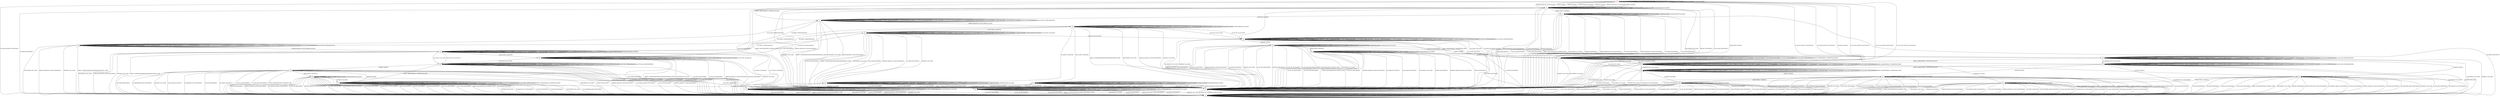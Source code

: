 digraph G {
label=""
s0 [color="red"]
s1
s2
s3
s4
s5
s6
s7
s8
s9
s10
s11
s12
s13
s14
s15
s16
s17
s18
s19
s20
s21
s22
s23
s24
s25
s26
s27
s28
s29
s30
s0 [label="s0"];
s0 -> s2[label=<<table border="0" cellpadding="1" cellspacing="0"><tr><td>DISCONNECT</td><td>/</td><td>KEXINIT</td></tr></table>>]
s0 -> s3[label=<<table border="0" cellpadding="1" cellspacing="0"><tr><td>KEXINIT</td><td>/</td><td>KEXINIT</td></tr></table>>]
s0 -> s3[label=<<table border="0" cellpadding="1" cellspacing="0"><tr><td>SERVICE_REQUEST_AUTH</td><td>/</td><td>KEXINIT</td></tr></table>>]
s0 -> s0[label=<<table border="0" cellpadding="1" cellspacing="0"><tr><td>CH_WINDOW_ADJUST</td><td>/</td><td>CH_NONE</td></tr></table>>]
s0 -> s3[label=<<table border="0" cellpadding="1" cellspacing="0"><tr><td>DEBUG</td><td>/</td><td>KEXINIT</td></tr></table>>]
s0 -> s2[label=<<table border="0" cellpadding="1" cellspacing="0"><tr><td>UA_PK_OK</td><td>/</td><td>KEXINIT+DISCONNECT</td></tr></table>>]
s0 -> s3[label=<<table border="0" cellpadding="1" cellspacing="0"><tr><td>SERVICE_REQUEST_CONN</td><td>/</td><td>KEXINIT</td></tr></table>>]
s0 -> s2[label=<<table border="0" cellpadding="1" cellspacing="0"><tr><td>UA_NONE</td><td>/</td><td>KEXINIT+DISCONNECT</td></tr></table>>]
s0 -> s0[label=<<table border="0" cellpadding="1" cellspacing="0"><tr><td>CH_EXTENDED_DATA</td><td>/</td><td>CH_NONE</td></tr></table>>]
s0 -> s2[label=<<table border="0" cellpadding="1" cellspacing="0"><tr><td>NEWKEYS</td><td>/</td><td>KEXINIT</td></tr></table>>]
s0 -> s2[label=<<table border="0" cellpadding="1" cellspacing="0"><tr><td>UA_PK_NOK</td><td>/</td><td>KEXINIT+DISCONNECT</td></tr></table>>]
s0 -> s4[label=<<table border="0" cellpadding="1" cellspacing="0"><tr><td>CH_OPEN</td><td>/</td><td>KEXINIT+DISCONNECT</td></tr></table>>]
s0 -> s0[label=<<table border="0" cellpadding="1" cellspacing="0"><tr><td>CH_CLOSE</td><td>/</td><td>CH_NONE</td></tr></table>>]
s0 -> s0[label=<<table border="0" cellpadding="1" cellspacing="0"><tr><td>CH_REQUEST_PTY</td><td>/</td><td>CH_NONE</td></tr></table>>]
s0 -> s3[label=<<table border="0" cellpadding="1" cellspacing="0"><tr><td>KEX30</td><td>/</td><td>KEXINIT</td></tr></table>>]
s0 -> s3[label=<<table border="0" cellpadding="1" cellspacing="0"><tr><td>IGNORE</td><td>/</td><td>KEXINIT</td></tr></table>>]
s0 -> s0[label=<<table border="0" cellpadding="1" cellspacing="0"><tr><td>CH_EOF</td><td>/</td><td>CH_NONE</td></tr></table>>]
s0 -> s0[label=<<table border="0" cellpadding="1" cellspacing="0"><tr><td>CH_DATA</td><td>/</td><td>CH_NONE</td></tr></table>>]
s0 -> s3[label=<<table border="0" cellpadding="1" cellspacing="0"><tr><td>UNIMPLEMENTED</td><td>/</td><td>KEXINIT</td></tr></table>>]
s0 -> s2[label=<<table border="0" cellpadding="1" cellspacing="0"><tr><td>UA_PW_OK</td><td>/</td><td>KEXINIT+DISCONNECT</td></tr></table>>]
s0 -> s2[label=<<table border="0" cellpadding="1" cellspacing="0"><tr><td>UA_PW_NOK</td><td>/</td><td>KEXINIT+DISCONNECT</td></tr></table>>]
s0 -> s1[label=<<table border="0" cellpadding="1" cellspacing="0"><tr><td>REKEY</td><td>/</td><td>KEXINIT|KEX31+NEWKEYS|NO_RESP</td></tr></table>>]
s1 [label="s1"];
s1 -> s2[label=<<table border="0" cellpadding="1" cellspacing="0"><tr><td>DISCONNECT</td><td>/</td><td>NO_CONN</td></tr></table>>]
s1 -> s1[label=<<table border="0" cellpadding="1" cellspacing="0"><tr><td>KEXINIT</td><td>/</td><td>UNIMPLEMENTED</td></tr></table>>]
s1 -> s5[label=<<table border="0" cellpadding="1" cellspacing="0"><tr><td>SERVICE_REQUEST_AUTH</td><td>/</td><td>SERVICE_ACCEPT</td></tr></table>>]
s1 -> s1[label=<<table border="0" cellpadding="1" cellspacing="0"><tr><td>CH_WINDOW_ADJUST</td><td>/</td><td>CH_NONE</td></tr></table>>]
s1 -> s1[label=<<table border="0" cellpadding="1" cellspacing="0"><tr><td>DEBUG</td><td>/</td><td>NO_RESP</td></tr></table>>]
s1 -> s1[label=<<table border="0" cellpadding="1" cellspacing="0"><tr><td>UA_PK_OK</td><td>/</td><td>UNIMPLEMENTED</td></tr></table>>]
s1 -> s2[label=<<table border="0" cellpadding="1" cellspacing="0"><tr><td>SERVICE_REQUEST_CONN</td><td>/</td><td>DISCONNECT</td></tr></table>>]
s1 -> s1[label=<<table border="0" cellpadding="1" cellspacing="0"><tr><td>UA_NONE</td><td>/</td><td>UNIMPLEMENTED</td></tr></table>>]
s1 -> s1[label=<<table border="0" cellpadding="1" cellspacing="0"><tr><td>CH_EXTENDED_DATA</td><td>/</td><td>CH_NONE</td></tr></table>>]
s1 -> s2[label=<<table border="0" cellpadding="1" cellspacing="0"><tr><td>NEWKEYS</td><td>/</td><td>NO_CONN</td></tr></table>>]
s1 -> s1[label=<<table border="0" cellpadding="1" cellspacing="0"><tr><td>UA_PK_NOK</td><td>/</td><td>UNIMPLEMENTED</td></tr></table>>]
s1 -> s6[label=<<table border="0" cellpadding="1" cellspacing="0"><tr><td>CH_OPEN</td><td>/</td><td>UNIMPLEMENTED</td></tr></table>>]
s1 -> s1[label=<<table border="0" cellpadding="1" cellspacing="0"><tr><td>CH_CLOSE</td><td>/</td><td>CH_NONE</td></tr></table>>]
s1 -> s1[label=<<table border="0" cellpadding="1" cellspacing="0"><tr><td>CH_REQUEST_PTY</td><td>/</td><td>CH_NONE</td></tr></table>>]
s1 -> s1[label=<<table border="0" cellpadding="1" cellspacing="0"><tr><td>KEX30</td><td>/</td><td>UNIMPLEMENTED</td></tr></table>>]
s1 -> s1[label=<<table border="0" cellpadding="1" cellspacing="0"><tr><td>IGNORE</td><td>/</td><td>NO_RESP</td></tr></table>>]
s1 -> s1[label=<<table border="0" cellpadding="1" cellspacing="0"><tr><td>CH_EOF</td><td>/</td><td>CH_NONE</td></tr></table>>]
s1 -> s1[label=<<table border="0" cellpadding="1" cellspacing="0"><tr><td>CH_DATA</td><td>/</td><td>CH_NONE</td></tr></table>>]
s1 -> s1[label=<<table border="0" cellpadding="1" cellspacing="0"><tr><td>UNIMPLEMENTED</td><td>/</td><td>NO_RESP</td></tr></table>>]
s1 -> s1[label=<<table border="0" cellpadding="1" cellspacing="0"><tr><td>UA_PW_OK</td><td>/</td><td>UNIMPLEMENTED</td></tr></table>>]
s1 -> s1[label=<<table border="0" cellpadding="1" cellspacing="0"><tr><td>UA_PW_NOK</td><td>/</td><td>UNIMPLEMENTED</td></tr></table>>]
s1 -> s2[label=<<table border="0" cellpadding="1" cellspacing="0"><tr><td>REKEY</td><td>/</td><td>UNIMPLEMENTED|UNIMPLEMENTED|NO_CONN</td></tr></table>>]
s2 [label="s2"];
s2 -> s2[label=<<table border="0" cellpadding="1" cellspacing="0"><tr><td>DISCONNECT</td><td>/</td><td>NO_CONN</td></tr></table>>]
s2 -> s2[label=<<table border="0" cellpadding="1" cellspacing="0"><tr><td>KEXINIT</td><td>/</td><td>NO_CONN</td></tr></table>>]
s2 -> s2[label=<<table border="0" cellpadding="1" cellspacing="0"><tr><td>SERVICE_REQUEST_AUTH</td><td>/</td><td>NO_CONN</td></tr></table>>]
s2 -> s2[label=<<table border="0" cellpadding="1" cellspacing="0"><tr><td>CH_WINDOW_ADJUST</td><td>/</td><td>CH_NONE</td></tr></table>>]
s2 -> s2[label=<<table border="0" cellpadding="1" cellspacing="0"><tr><td>DEBUG</td><td>/</td><td>NO_CONN</td></tr></table>>]
s2 -> s2[label=<<table border="0" cellpadding="1" cellspacing="0"><tr><td>UA_PK_OK</td><td>/</td><td>NO_CONN</td></tr></table>>]
s2 -> s2[label=<<table border="0" cellpadding="1" cellspacing="0"><tr><td>SERVICE_REQUEST_CONN</td><td>/</td><td>NO_CONN</td></tr></table>>]
s2 -> s2[label=<<table border="0" cellpadding="1" cellspacing="0"><tr><td>UA_NONE</td><td>/</td><td>NO_CONN</td></tr></table>>]
s2 -> s2[label=<<table border="0" cellpadding="1" cellspacing="0"><tr><td>CH_EXTENDED_DATA</td><td>/</td><td>CH_NONE</td></tr></table>>]
s2 -> s2[label=<<table border="0" cellpadding="1" cellspacing="0"><tr><td>NEWKEYS</td><td>/</td><td>NO_CONN</td></tr></table>>]
s2 -> s2[label=<<table border="0" cellpadding="1" cellspacing="0"><tr><td>UA_PK_NOK</td><td>/</td><td>NO_CONN</td></tr></table>>]
s2 -> s4[label=<<table border="0" cellpadding="1" cellspacing="0"><tr><td>CH_OPEN</td><td>/</td><td>NO_CONN</td></tr></table>>]
s2 -> s2[label=<<table border="0" cellpadding="1" cellspacing="0"><tr><td>CH_CLOSE</td><td>/</td><td>CH_NONE</td></tr></table>>]
s2 -> s2[label=<<table border="0" cellpadding="1" cellspacing="0"><tr><td>CH_REQUEST_PTY</td><td>/</td><td>CH_NONE</td></tr></table>>]
s2 -> s2[label=<<table border="0" cellpadding="1" cellspacing="0"><tr><td>KEX30</td><td>/</td><td>NO_CONN</td></tr></table>>]
s2 -> s2[label=<<table border="0" cellpadding="1" cellspacing="0"><tr><td>IGNORE</td><td>/</td><td>NO_CONN</td></tr></table>>]
s2 -> s2[label=<<table border="0" cellpadding="1" cellspacing="0"><tr><td>CH_EOF</td><td>/</td><td>CH_NONE</td></tr></table>>]
s2 -> s2[label=<<table border="0" cellpadding="1" cellspacing="0"><tr><td>CH_DATA</td><td>/</td><td>CH_NONE</td></tr></table>>]
s2 -> s2[label=<<table border="0" cellpadding="1" cellspacing="0"><tr><td>UNIMPLEMENTED</td><td>/</td><td>NO_CONN</td></tr></table>>]
s2 -> s2[label=<<table border="0" cellpadding="1" cellspacing="0"><tr><td>UA_PW_OK</td><td>/</td><td>NO_CONN</td></tr></table>>]
s2 -> s2[label=<<table border="0" cellpadding="1" cellspacing="0"><tr><td>UA_PW_NOK</td><td>/</td><td>NO_CONN</td></tr></table>>]
s2 -> s2[label=<<table border="0" cellpadding="1" cellspacing="0"><tr><td>REKEY</td><td>/</td><td>NO_CONN|NO_CONN|NO_CONN</td></tr></table>>]
s3 [label="s3"];
s3 -> s2[label=<<table border="0" cellpadding="1" cellspacing="0"><tr><td>DISCONNECT</td><td>/</td><td>NO_CONN</td></tr></table>>]
s3 -> s2[label=<<table border="0" cellpadding="1" cellspacing="0"><tr><td>KEXINIT</td><td>/</td><td>DISCONNECT</td></tr></table>>]
s3 -> s2[label=<<table border="0" cellpadding="1" cellspacing="0"><tr><td>SERVICE_REQUEST_AUTH</td><td>/</td><td>DISCONNECT</td></tr></table>>]
s3 -> s3[label=<<table border="0" cellpadding="1" cellspacing="0"><tr><td>CH_WINDOW_ADJUST</td><td>/</td><td>CH_NONE</td></tr></table>>]
s3 -> s3[label=<<table border="0" cellpadding="1" cellspacing="0"><tr><td>DEBUG</td><td>/</td><td>NO_RESP</td></tr></table>>]
s3 -> s2[label=<<table border="0" cellpadding="1" cellspacing="0"><tr><td>UA_PK_OK</td><td>/</td><td>DISCONNECT</td></tr></table>>]
s3 -> s2[label=<<table border="0" cellpadding="1" cellspacing="0"><tr><td>SERVICE_REQUEST_CONN</td><td>/</td><td>DISCONNECT</td></tr></table>>]
s3 -> s2[label=<<table border="0" cellpadding="1" cellspacing="0"><tr><td>UA_NONE</td><td>/</td><td>DISCONNECT</td></tr></table>>]
s3 -> s3[label=<<table border="0" cellpadding="1" cellspacing="0"><tr><td>CH_EXTENDED_DATA</td><td>/</td><td>CH_NONE</td></tr></table>>]
s3 -> s2[label=<<table border="0" cellpadding="1" cellspacing="0"><tr><td>NEWKEYS</td><td>/</td><td>NO_CONN</td></tr></table>>]
s3 -> s2[label=<<table border="0" cellpadding="1" cellspacing="0"><tr><td>UA_PK_NOK</td><td>/</td><td>DISCONNECT</td></tr></table>>]
s3 -> s4[label=<<table border="0" cellpadding="1" cellspacing="0"><tr><td>CH_OPEN</td><td>/</td><td>DISCONNECT</td></tr></table>>]
s3 -> s3[label=<<table border="0" cellpadding="1" cellspacing="0"><tr><td>CH_CLOSE</td><td>/</td><td>CH_NONE</td></tr></table>>]
s3 -> s3[label=<<table border="0" cellpadding="1" cellspacing="0"><tr><td>CH_REQUEST_PTY</td><td>/</td><td>CH_NONE</td></tr></table>>]
s3 -> s7[label=<<table border="0" cellpadding="1" cellspacing="0"><tr><td>KEX30</td><td>/</td><td>KEX31+NEWKEYS</td></tr></table>>]
s3 -> s3[label=<<table border="0" cellpadding="1" cellspacing="0"><tr><td>IGNORE</td><td>/</td><td>NO_RESP</td></tr></table>>]
s3 -> s3[label=<<table border="0" cellpadding="1" cellspacing="0"><tr><td>CH_EOF</td><td>/</td><td>CH_NONE</td></tr></table>>]
s3 -> s3[label=<<table border="0" cellpadding="1" cellspacing="0"><tr><td>CH_DATA</td><td>/</td><td>CH_NONE</td></tr></table>>]
s3 -> s3[label=<<table border="0" cellpadding="1" cellspacing="0"><tr><td>UNIMPLEMENTED</td><td>/</td><td>NO_RESP</td></tr></table>>]
s3 -> s2[label=<<table border="0" cellpadding="1" cellspacing="0"><tr><td>UA_PW_OK</td><td>/</td><td>DISCONNECT</td></tr></table>>]
s3 -> s2[label=<<table border="0" cellpadding="1" cellspacing="0"><tr><td>UA_PW_NOK</td><td>/</td><td>DISCONNECT</td></tr></table>>]
s3 -> s2[label=<<table border="0" cellpadding="1" cellspacing="0"><tr><td>REKEY</td><td>/</td><td>DISCONNECT|NO_CONN|NO_CONN</td></tr></table>>]
s4 [label="s4"];
s4 -> s4[label=<<table border="0" cellpadding="1" cellspacing="0"><tr><td>DISCONNECT</td><td>/</td><td>NO_CONN</td></tr></table>>]
s4 -> s4[label=<<table border="0" cellpadding="1" cellspacing="0"><tr><td>KEXINIT</td><td>/</td><td>NO_CONN</td></tr></table>>]
s4 -> s4[label=<<table border="0" cellpadding="1" cellspacing="0"><tr><td>SERVICE_REQUEST_AUTH</td><td>/</td><td>NO_CONN</td></tr></table>>]
s4 -> s4[label=<<table border="0" cellpadding="1" cellspacing="0"><tr><td>CH_WINDOW_ADJUST</td><td>/</td><td>NO_CONN</td></tr></table>>]
s4 -> s4[label=<<table border="0" cellpadding="1" cellspacing="0"><tr><td>DEBUG</td><td>/</td><td>NO_CONN</td></tr></table>>]
s4 -> s4[label=<<table border="0" cellpadding="1" cellspacing="0"><tr><td>UA_PK_OK</td><td>/</td><td>NO_CONN</td></tr></table>>]
s4 -> s4[label=<<table border="0" cellpadding="1" cellspacing="0"><tr><td>SERVICE_REQUEST_CONN</td><td>/</td><td>NO_CONN</td></tr></table>>]
s4 -> s4[label=<<table border="0" cellpadding="1" cellspacing="0"><tr><td>UA_NONE</td><td>/</td><td>NO_CONN</td></tr></table>>]
s4 -> s4[label=<<table border="0" cellpadding="1" cellspacing="0"><tr><td>CH_EXTENDED_DATA</td><td>/</td><td>NO_CONN</td></tr></table>>]
s4 -> s4[label=<<table border="0" cellpadding="1" cellspacing="0"><tr><td>NEWKEYS</td><td>/</td><td>NO_CONN</td></tr></table>>]
s4 -> s4[label=<<table border="0" cellpadding="1" cellspacing="0"><tr><td>UA_PK_NOK</td><td>/</td><td>NO_CONN</td></tr></table>>]
s4 -> s4[label=<<table border="0" cellpadding="1" cellspacing="0"><tr><td>CH_OPEN</td><td>/</td><td>CH_MAX</td></tr></table>>]
s4 -> s2[label=<<table border="0" cellpadding="1" cellspacing="0"><tr><td>CH_CLOSE</td><td>/</td><td>NO_CONN</td></tr></table>>]
s4 -> s4[label=<<table border="0" cellpadding="1" cellspacing="0"><tr><td>CH_REQUEST_PTY</td><td>/</td><td>NO_CONN</td></tr></table>>]
s4 -> s4[label=<<table border="0" cellpadding="1" cellspacing="0"><tr><td>KEX30</td><td>/</td><td>NO_CONN</td></tr></table>>]
s4 -> s4[label=<<table border="0" cellpadding="1" cellspacing="0"><tr><td>IGNORE</td><td>/</td><td>NO_CONN</td></tr></table>>]
s4 -> s4[label=<<table border="0" cellpadding="1" cellspacing="0"><tr><td>CH_EOF</td><td>/</td><td>NO_CONN</td></tr></table>>]
s4 -> s4[label=<<table border="0" cellpadding="1" cellspacing="0"><tr><td>CH_DATA</td><td>/</td><td>NO_CONN</td></tr></table>>]
s4 -> s4[label=<<table border="0" cellpadding="1" cellspacing="0"><tr><td>UNIMPLEMENTED</td><td>/</td><td>NO_CONN</td></tr></table>>]
s4 -> s4[label=<<table border="0" cellpadding="1" cellspacing="0"><tr><td>UA_PW_OK</td><td>/</td><td>NO_CONN</td></tr></table>>]
s4 -> s4[label=<<table border="0" cellpadding="1" cellspacing="0"><tr><td>UA_PW_NOK</td><td>/</td><td>NO_CONN</td></tr></table>>]
s4 -> s4[label=<<table border="0" cellpadding="1" cellspacing="0"><tr><td>REKEY</td><td>/</td><td>NO_CONN|NO_CONN|NO_CONN</td></tr></table>>]
s5 [label="s5"];
s5 -> s2[label=<<table border="0" cellpadding="1" cellspacing="0"><tr><td>DISCONNECT</td><td>/</td><td>NO_CONN</td></tr></table>>]
s5 -> s5[label=<<table border="0" cellpadding="1" cellspacing="0"><tr><td>KEXINIT</td><td>/</td><td>UNIMPLEMENTED</td></tr></table>>]
s5 -> s5[label=<<table border="0" cellpadding="1" cellspacing="0"><tr><td>SERVICE_REQUEST_AUTH</td><td>/</td><td>SERVICE_ACCEPT</td></tr></table>>]
s5 -> s5[label=<<table border="0" cellpadding="1" cellspacing="0"><tr><td>CH_WINDOW_ADJUST</td><td>/</td><td>CH_NONE</td></tr></table>>]
s5 -> s5[label=<<table border="0" cellpadding="1" cellspacing="0"><tr><td>DEBUG</td><td>/</td><td>NO_RESP</td></tr></table>>]
s5 -> s8[label=<<table border="0" cellpadding="1" cellspacing="0"><tr><td>UA_PK_OK</td><td>/</td><td>UA_SUCCESS</td></tr></table>>]
s5 -> s2[label=<<table border="0" cellpadding="1" cellspacing="0"><tr><td>SERVICE_REQUEST_CONN</td><td>/</td><td>DISCONNECT</td></tr></table>>]
s5 -> s10[label=<<table border="0" cellpadding="1" cellspacing="0"><tr><td>UA_NONE</td><td>/</td><td>UA_FAILURE</td></tr></table>>]
s5 -> s5[label=<<table border="0" cellpadding="1" cellspacing="0"><tr><td>CH_EXTENDED_DATA</td><td>/</td><td>CH_NONE</td></tr></table>>]
s5 -> s2[label=<<table border="0" cellpadding="1" cellspacing="0"><tr><td>NEWKEYS</td><td>/</td><td>NO_CONN</td></tr></table>>]
s5 -> s11[label=<<table border="0" cellpadding="1" cellspacing="0"><tr><td>UA_PK_NOK</td><td>/</td><td>UA_FAILURE</td></tr></table>>]
s5 -> s12[label=<<table border="0" cellpadding="1" cellspacing="0"><tr><td>CH_OPEN</td><td>/</td><td>UNIMPLEMENTED</td></tr></table>>]
s5 -> s5[label=<<table border="0" cellpadding="1" cellspacing="0"><tr><td>CH_CLOSE</td><td>/</td><td>CH_NONE</td></tr></table>>]
s5 -> s5[label=<<table border="0" cellpadding="1" cellspacing="0"><tr><td>CH_REQUEST_PTY</td><td>/</td><td>CH_NONE</td></tr></table>>]
s5 -> s5[label=<<table border="0" cellpadding="1" cellspacing="0"><tr><td>KEX30</td><td>/</td><td>UNIMPLEMENTED</td></tr></table>>]
s5 -> s5[label=<<table border="0" cellpadding="1" cellspacing="0"><tr><td>IGNORE</td><td>/</td><td>NO_RESP</td></tr></table>>]
s5 -> s5[label=<<table border="0" cellpadding="1" cellspacing="0"><tr><td>CH_EOF</td><td>/</td><td>CH_NONE</td></tr></table>>]
s5 -> s5[label=<<table border="0" cellpadding="1" cellspacing="0"><tr><td>CH_DATA</td><td>/</td><td>CH_NONE</td></tr></table>>]
s5 -> s5[label=<<table border="0" cellpadding="1" cellspacing="0"><tr><td>UNIMPLEMENTED</td><td>/</td><td>NO_RESP</td></tr></table>>]
s5 -> s8[label=<<table border="0" cellpadding="1" cellspacing="0"><tr><td>UA_PW_OK</td><td>/</td><td>UA_SUCCESS</td></tr></table>>]
s5 -> s9[label=<<table border="0" cellpadding="1" cellspacing="0"><tr><td>UA_PW_NOK</td><td>/</td><td>UA_FAILURE</td></tr></table>>]
s5 -> s2[label=<<table border="0" cellpadding="1" cellspacing="0"><tr><td>REKEY</td><td>/</td><td>UNIMPLEMENTED|UNIMPLEMENTED|NO_CONN</td></tr></table>>]
s6 [label="s6"];
s6 -> s4[label=<<table border="0" cellpadding="1" cellspacing="0"><tr><td>DISCONNECT</td><td>/</td><td>NO_CONN</td></tr></table>>]
s6 -> s6[label=<<table border="0" cellpadding="1" cellspacing="0"><tr><td>KEXINIT</td><td>/</td><td>UNIMPLEMENTED</td></tr></table>>]
s6 -> s12[label=<<table border="0" cellpadding="1" cellspacing="0"><tr><td>SERVICE_REQUEST_AUTH</td><td>/</td><td>SERVICE_ACCEPT</td></tr></table>>]
s6 -> s6[label=<<table border="0" cellpadding="1" cellspacing="0"><tr><td>CH_WINDOW_ADJUST</td><td>/</td><td>UNIMPLEMENTED</td></tr></table>>]
s6 -> s6[label=<<table border="0" cellpadding="1" cellspacing="0"><tr><td>DEBUG</td><td>/</td><td>NO_RESP</td></tr></table>>]
s6 -> s6[label=<<table border="0" cellpadding="1" cellspacing="0"><tr><td>UA_PK_OK</td><td>/</td><td>UNIMPLEMENTED</td></tr></table>>]
s6 -> s4[label=<<table border="0" cellpadding="1" cellspacing="0"><tr><td>SERVICE_REQUEST_CONN</td><td>/</td><td>DISCONNECT</td></tr></table>>]
s6 -> s6[label=<<table border="0" cellpadding="1" cellspacing="0"><tr><td>UA_NONE</td><td>/</td><td>UNIMPLEMENTED</td></tr></table>>]
s6 -> s6[label=<<table border="0" cellpadding="1" cellspacing="0"><tr><td>CH_EXTENDED_DATA</td><td>/</td><td>UNIMPLEMENTED</td></tr></table>>]
s6 -> s4[label=<<table border="0" cellpadding="1" cellspacing="0"><tr><td>NEWKEYS</td><td>/</td><td>NO_CONN</td></tr></table>>]
s6 -> s6[label=<<table border="0" cellpadding="1" cellspacing="0"><tr><td>UA_PK_NOK</td><td>/</td><td>UNIMPLEMENTED</td></tr></table>>]
s6 -> s6[label=<<table border="0" cellpadding="1" cellspacing="0"><tr><td>CH_OPEN</td><td>/</td><td>CH_MAX</td></tr></table>>]
s6 -> s1[label=<<table border="0" cellpadding="1" cellspacing="0"><tr><td>CH_CLOSE</td><td>/</td><td>UNIMPLEMENTED</td></tr></table>>]
s6 -> s6[label=<<table border="0" cellpadding="1" cellspacing="0"><tr><td>CH_REQUEST_PTY</td><td>/</td><td>UNIMPLEMENTED</td></tr></table>>]
s6 -> s6[label=<<table border="0" cellpadding="1" cellspacing="0"><tr><td>KEX30</td><td>/</td><td>UNIMPLEMENTED</td></tr></table>>]
s6 -> s6[label=<<table border="0" cellpadding="1" cellspacing="0"><tr><td>IGNORE</td><td>/</td><td>NO_RESP</td></tr></table>>]
s6 -> s6[label=<<table border="0" cellpadding="1" cellspacing="0"><tr><td>CH_EOF</td><td>/</td><td>UNIMPLEMENTED</td></tr></table>>]
s6 -> s6[label=<<table border="0" cellpadding="1" cellspacing="0"><tr><td>CH_DATA</td><td>/</td><td>UNIMPLEMENTED</td></tr></table>>]
s6 -> s6[label=<<table border="0" cellpadding="1" cellspacing="0"><tr><td>UNIMPLEMENTED</td><td>/</td><td>NO_RESP</td></tr></table>>]
s6 -> s6[label=<<table border="0" cellpadding="1" cellspacing="0"><tr><td>UA_PW_OK</td><td>/</td><td>UNIMPLEMENTED</td></tr></table>>]
s6 -> s6[label=<<table border="0" cellpadding="1" cellspacing="0"><tr><td>UA_PW_NOK</td><td>/</td><td>UNIMPLEMENTED</td></tr></table>>]
s6 -> s4[label=<<table border="0" cellpadding="1" cellspacing="0"><tr><td>REKEY</td><td>/</td><td>UNIMPLEMENTED|UNIMPLEMENTED|NO_CONN</td></tr></table>>]
s7 [label="s7"];
s7 -> s2[label=<<table border="0" cellpadding="1" cellspacing="0"><tr><td>DISCONNECT</td><td>/</td><td>NO_CONN</td></tr></table>>]
s7 -> s2[label=<<table border="0" cellpadding="1" cellspacing="0"><tr><td>KEXINIT</td><td>/</td><td>DISCONNECT</td></tr></table>>]
s7 -> s2[label=<<table border="0" cellpadding="1" cellspacing="0"><tr><td>SERVICE_REQUEST_AUTH</td><td>/</td><td>DISCONNECT</td></tr></table>>]
s7 -> s7[label=<<table border="0" cellpadding="1" cellspacing="0"><tr><td>CH_WINDOW_ADJUST</td><td>/</td><td>CH_NONE</td></tr></table>>]
s7 -> s7[label=<<table border="0" cellpadding="1" cellspacing="0"><tr><td>DEBUG</td><td>/</td><td>NO_RESP</td></tr></table>>]
s7 -> s2[label=<<table border="0" cellpadding="1" cellspacing="0"><tr><td>UA_PK_OK</td><td>/</td><td>DISCONNECT</td></tr></table>>]
s7 -> s2[label=<<table border="0" cellpadding="1" cellspacing="0"><tr><td>SERVICE_REQUEST_CONN</td><td>/</td><td>DISCONNECT</td></tr></table>>]
s7 -> s2[label=<<table border="0" cellpadding="1" cellspacing="0"><tr><td>UA_NONE</td><td>/</td><td>DISCONNECT</td></tr></table>>]
s7 -> s7[label=<<table border="0" cellpadding="1" cellspacing="0"><tr><td>CH_EXTENDED_DATA</td><td>/</td><td>CH_NONE</td></tr></table>>]
s7 -> s1[label=<<table border="0" cellpadding="1" cellspacing="0"><tr><td>NEWKEYS</td><td>/</td><td>NO_RESP</td></tr></table>>]
s7 -> s2[label=<<table border="0" cellpadding="1" cellspacing="0"><tr><td>UA_PK_NOK</td><td>/</td><td>DISCONNECT</td></tr></table>>]
s7 -> s4[label=<<table border="0" cellpadding="1" cellspacing="0"><tr><td>CH_OPEN</td><td>/</td><td>DISCONNECT</td></tr></table>>]
s7 -> s7[label=<<table border="0" cellpadding="1" cellspacing="0"><tr><td>CH_CLOSE</td><td>/</td><td>CH_NONE</td></tr></table>>]
s7 -> s7[label=<<table border="0" cellpadding="1" cellspacing="0"><tr><td>CH_REQUEST_PTY</td><td>/</td><td>CH_NONE</td></tr></table>>]
s7 -> s2[label=<<table border="0" cellpadding="1" cellspacing="0"><tr><td>KEX30</td><td>/</td><td>DISCONNECT</td></tr></table>>]
s7 -> s7[label=<<table border="0" cellpadding="1" cellspacing="0"><tr><td>IGNORE</td><td>/</td><td>NO_RESP</td></tr></table>>]
s7 -> s7[label=<<table border="0" cellpadding="1" cellspacing="0"><tr><td>CH_EOF</td><td>/</td><td>CH_NONE</td></tr></table>>]
s7 -> s7[label=<<table border="0" cellpadding="1" cellspacing="0"><tr><td>CH_DATA</td><td>/</td><td>CH_NONE</td></tr></table>>]
s7 -> s7[label=<<table border="0" cellpadding="1" cellspacing="0"><tr><td>UNIMPLEMENTED</td><td>/</td><td>NO_RESP</td></tr></table>>]
s7 -> s2[label=<<table border="0" cellpadding="1" cellspacing="0"><tr><td>UA_PW_OK</td><td>/</td><td>DISCONNECT</td></tr></table>>]
s7 -> s2[label=<<table border="0" cellpadding="1" cellspacing="0"><tr><td>UA_PW_NOK</td><td>/</td><td>DISCONNECT</td></tr></table>>]
s7 -> s2[label=<<table border="0" cellpadding="1" cellspacing="0"><tr><td>REKEY</td><td>/</td><td>DISCONNECT|NO_CONN|NO_CONN</td></tr></table>>]
s8 [label="s8"];
s8 -> s2[label=<<table border="0" cellpadding="1" cellspacing="0"><tr><td>DISCONNECT</td><td>/</td><td>NO_CONN</td></tr></table>>]
s8 -> s13[label=<<table border="0" cellpadding="1" cellspacing="0"><tr><td>KEXINIT</td><td>/</td><td>KEXINIT</td></tr></table>>]
s8 -> s8[label=<<table border="0" cellpadding="1" cellspacing="0"><tr><td>SERVICE_REQUEST_AUTH</td><td>/</td><td>UNIMPLEMENTED</td></tr></table>>]
s8 -> s8[label=<<table border="0" cellpadding="1" cellspacing="0"><tr><td>CH_WINDOW_ADJUST</td><td>/</td><td>CH_NONE</td></tr></table>>]
s8 -> s8[label=<<table border="0" cellpadding="1" cellspacing="0"><tr><td>DEBUG</td><td>/</td><td>NO_RESP</td></tr></table>>]
s8 -> s8[label=<<table border="0" cellpadding="1" cellspacing="0"><tr><td>UA_PK_OK</td><td>/</td><td>UNIMPLEMENTED</td></tr></table>>]
s8 -> s8[label=<<table border="0" cellpadding="1" cellspacing="0"><tr><td>SERVICE_REQUEST_CONN</td><td>/</td><td>UNIMPLEMENTED</td></tr></table>>]
s8 -> s8[label=<<table border="0" cellpadding="1" cellspacing="0"><tr><td>UA_NONE</td><td>/</td><td>UNIMPLEMENTED</td></tr></table>>]
s8 -> s8[label=<<table border="0" cellpadding="1" cellspacing="0"><tr><td>CH_EXTENDED_DATA</td><td>/</td><td>CH_NONE</td></tr></table>>]
s8 -> s2[label=<<table border="0" cellpadding="1" cellspacing="0"><tr><td>NEWKEYS</td><td>/</td><td>NO_CONN</td></tr></table>>]
s8 -> s8[label=<<table border="0" cellpadding="1" cellspacing="0"><tr><td>UA_PK_NOK</td><td>/</td><td>UNIMPLEMENTED</td></tr></table>>]
s8 -> s15[label=<<table border="0" cellpadding="1" cellspacing="0"><tr><td>CH_OPEN</td><td>/</td><td>CH_OPEN_SUCCESS</td></tr></table>>]
s8 -> s8[label=<<table border="0" cellpadding="1" cellspacing="0"><tr><td>CH_CLOSE</td><td>/</td><td>CH_NONE</td></tr></table>>]
s8 -> s8[label=<<table border="0" cellpadding="1" cellspacing="0"><tr><td>CH_REQUEST_PTY</td><td>/</td><td>CH_NONE</td></tr></table>>]
s8 -> s8[label=<<table border="0" cellpadding="1" cellspacing="0"><tr><td>KEX30</td><td>/</td><td>UNIMPLEMENTED</td></tr></table>>]
s8 -> s8[label=<<table border="0" cellpadding="1" cellspacing="0"><tr><td>IGNORE</td><td>/</td><td>NO_RESP</td></tr></table>>]
s8 -> s8[label=<<table border="0" cellpadding="1" cellspacing="0"><tr><td>CH_EOF</td><td>/</td><td>CH_NONE</td></tr></table>>]
s8 -> s8[label=<<table border="0" cellpadding="1" cellspacing="0"><tr><td>CH_DATA</td><td>/</td><td>CH_NONE</td></tr></table>>]
s8 -> s8[label=<<table border="0" cellpadding="1" cellspacing="0"><tr><td>UNIMPLEMENTED</td><td>/</td><td>NO_RESP</td></tr></table>>]
s8 -> s8[label=<<table border="0" cellpadding="1" cellspacing="0"><tr><td>UA_PW_OK</td><td>/</td><td>UNIMPLEMENTED</td></tr></table>>]
s8 -> s8[label=<<table border="0" cellpadding="1" cellspacing="0"><tr><td>UA_PW_NOK</td><td>/</td><td>UNIMPLEMENTED</td></tr></table>>]
s8 -> s14[label=<<table border="0" cellpadding="1" cellspacing="0"><tr><td>REKEY</td><td>/</td><td>KEXINIT|KEX31+NEWKEYS|NO_RESP</td></tr></table>>]
s9 [label="s9"];
s9 -> s2[label=<<table border="0" cellpadding="1" cellspacing="0"><tr><td>DISCONNECT</td><td>/</td><td>NO_CONN</td></tr></table>>]
s9 -> s9[label=<<table border="0" cellpadding="1" cellspacing="0"><tr><td>KEXINIT</td><td>/</td><td>UNIMPLEMENTED</td></tr></table>>]
s9 -> s9[label=<<table border="0" cellpadding="1" cellspacing="0"><tr><td>SERVICE_REQUEST_AUTH</td><td>/</td><td>SERVICE_ACCEPT</td></tr></table>>]
s9 -> s9[label=<<table border="0" cellpadding="1" cellspacing="0"><tr><td>CH_WINDOW_ADJUST</td><td>/</td><td>CH_NONE</td></tr></table>>]
s9 -> s9[label=<<table border="0" cellpadding="1" cellspacing="0"><tr><td>DEBUG</td><td>/</td><td>NO_RESP</td></tr></table>>]
s9 -> s2[label=<<table border="0" cellpadding="1" cellspacing="0"><tr><td>UA_PK_OK</td><td>/</td><td>DISCONNECT</td></tr></table>>]
s9 -> s2[label=<<table border="0" cellpadding="1" cellspacing="0"><tr><td>SERVICE_REQUEST_CONN</td><td>/</td><td>DISCONNECT</td></tr></table>>]
s9 -> s2[label=<<table border="0" cellpadding="1" cellspacing="0"><tr><td>UA_NONE</td><td>/</td><td>DISCONNECT</td></tr></table>>]
s9 -> s9[label=<<table border="0" cellpadding="1" cellspacing="0"><tr><td>CH_EXTENDED_DATA</td><td>/</td><td>CH_NONE</td></tr></table>>]
s9 -> s2[label=<<table border="0" cellpadding="1" cellspacing="0"><tr><td>NEWKEYS</td><td>/</td><td>NO_CONN</td></tr></table>>]
s9 -> s2[label=<<table border="0" cellpadding="1" cellspacing="0"><tr><td>UA_PK_NOK</td><td>/</td><td>DISCONNECT</td></tr></table>>]
s9 -> s16[label=<<table border="0" cellpadding="1" cellspacing="0"><tr><td>CH_OPEN</td><td>/</td><td>UNIMPLEMENTED</td></tr></table>>]
s9 -> s9[label=<<table border="0" cellpadding="1" cellspacing="0"><tr><td>CH_CLOSE</td><td>/</td><td>CH_NONE</td></tr></table>>]
s9 -> s9[label=<<table border="0" cellpadding="1" cellspacing="0"><tr><td>CH_REQUEST_PTY</td><td>/</td><td>CH_NONE</td></tr></table>>]
s9 -> s9[label=<<table border="0" cellpadding="1" cellspacing="0"><tr><td>KEX30</td><td>/</td><td>UNIMPLEMENTED</td></tr></table>>]
s9 -> s9[label=<<table border="0" cellpadding="1" cellspacing="0"><tr><td>IGNORE</td><td>/</td><td>NO_RESP</td></tr></table>>]
s9 -> s9[label=<<table border="0" cellpadding="1" cellspacing="0"><tr><td>CH_EOF</td><td>/</td><td>CH_NONE</td></tr></table>>]
s9 -> s9[label=<<table border="0" cellpadding="1" cellspacing="0"><tr><td>CH_DATA</td><td>/</td><td>CH_NONE</td></tr></table>>]
s9 -> s9[label=<<table border="0" cellpadding="1" cellspacing="0"><tr><td>UNIMPLEMENTED</td><td>/</td><td>NO_RESP</td></tr></table>>]
s9 -> s8[label=<<table border="0" cellpadding="1" cellspacing="0"><tr><td>UA_PW_OK</td><td>/</td><td>UA_SUCCESS</td></tr></table>>]
s9 -> s9[label=<<table border="0" cellpadding="1" cellspacing="0"><tr><td>UA_PW_NOK</td><td>/</td><td>UA_FAILURE</td></tr></table>>]
s9 -> s2[label=<<table border="0" cellpadding="1" cellspacing="0"><tr><td>REKEY</td><td>/</td><td>UNIMPLEMENTED|UNIMPLEMENTED|NO_CONN</td></tr></table>>]
s10 [label="s10"];
s10 -> s2[label=<<table border="0" cellpadding="1" cellspacing="0"><tr><td>DISCONNECT</td><td>/</td><td>NO_CONN</td></tr></table>>]
s10 -> s10[label=<<table border="0" cellpadding="1" cellspacing="0"><tr><td>KEXINIT</td><td>/</td><td>UNIMPLEMENTED</td></tr></table>>]
s10 -> s10[label=<<table border="0" cellpadding="1" cellspacing="0"><tr><td>SERVICE_REQUEST_AUTH</td><td>/</td><td>SERVICE_ACCEPT</td></tr></table>>]
s10 -> s10[label=<<table border="0" cellpadding="1" cellspacing="0"><tr><td>CH_WINDOW_ADJUST</td><td>/</td><td>CH_NONE</td></tr></table>>]
s10 -> s10[label=<<table border="0" cellpadding="1" cellspacing="0"><tr><td>DEBUG</td><td>/</td><td>NO_RESP</td></tr></table>>]
s10 -> s2[label=<<table border="0" cellpadding="1" cellspacing="0"><tr><td>UA_PK_OK</td><td>/</td><td>DISCONNECT</td></tr></table>>]
s10 -> s2[label=<<table border="0" cellpadding="1" cellspacing="0"><tr><td>SERVICE_REQUEST_CONN</td><td>/</td><td>DISCONNECT</td></tr></table>>]
s10 -> s10[label=<<table border="0" cellpadding="1" cellspacing="0"><tr><td>UA_NONE</td><td>/</td><td>UA_FAILURE</td></tr></table>>]
s10 -> s10[label=<<table border="0" cellpadding="1" cellspacing="0"><tr><td>CH_EXTENDED_DATA</td><td>/</td><td>CH_NONE</td></tr></table>>]
s10 -> s2[label=<<table border="0" cellpadding="1" cellspacing="0"><tr><td>NEWKEYS</td><td>/</td><td>NO_CONN</td></tr></table>>]
s10 -> s2[label=<<table border="0" cellpadding="1" cellspacing="0"><tr><td>UA_PK_NOK</td><td>/</td><td>DISCONNECT</td></tr></table>>]
s10 -> s17[label=<<table border="0" cellpadding="1" cellspacing="0"><tr><td>CH_OPEN</td><td>/</td><td>UNIMPLEMENTED</td></tr></table>>]
s10 -> s10[label=<<table border="0" cellpadding="1" cellspacing="0"><tr><td>CH_CLOSE</td><td>/</td><td>CH_NONE</td></tr></table>>]
s10 -> s10[label=<<table border="0" cellpadding="1" cellspacing="0"><tr><td>CH_REQUEST_PTY</td><td>/</td><td>CH_NONE</td></tr></table>>]
s10 -> s10[label=<<table border="0" cellpadding="1" cellspacing="0"><tr><td>KEX30</td><td>/</td><td>UNIMPLEMENTED</td></tr></table>>]
s10 -> s10[label=<<table border="0" cellpadding="1" cellspacing="0"><tr><td>IGNORE</td><td>/</td><td>NO_RESP</td></tr></table>>]
s10 -> s10[label=<<table border="0" cellpadding="1" cellspacing="0"><tr><td>CH_EOF</td><td>/</td><td>CH_NONE</td></tr></table>>]
s10 -> s10[label=<<table border="0" cellpadding="1" cellspacing="0"><tr><td>CH_DATA</td><td>/</td><td>CH_NONE</td></tr></table>>]
s10 -> s10[label=<<table border="0" cellpadding="1" cellspacing="0"><tr><td>UNIMPLEMENTED</td><td>/</td><td>NO_RESP</td></tr></table>>]
s10 -> s2[label=<<table border="0" cellpadding="1" cellspacing="0"><tr><td>UA_PW_OK</td><td>/</td><td>DISCONNECT</td></tr></table>>]
s10 -> s2[label=<<table border="0" cellpadding="1" cellspacing="0"><tr><td>UA_PW_NOK</td><td>/</td><td>DISCONNECT</td></tr></table>>]
s10 -> s2[label=<<table border="0" cellpadding="1" cellspacing="0"><tr><td>REKEY</td><td>/</td><td>UNIMPLEMENTED|UNIMPLEMENTED|NO_CONN</td></tr></table>>]
s11 [label="s11"];
s11 -> s2[label=<<table border="0" cellpadding="1" cellspacing="0"><tr><td>DISCONNECT</td><td>/</td><td>NO_CONN</td></tr></table>>]
s11 -> s11[label=<<table border="0" cellpadding="1" cellspacing="0"><tr><td>KEXINIT</td><td>/</td><td>UNIMPLEMENTED</td></tr></table>>]
s11 -> s11[label=<<table border="0" cellpadding="1" cellspacing="0"><tr><td>SERVICE_REQUEST_AUTH</td><td>/</td><td>SERVICE_ACCEPT</td></tr></table>>]
s11 -> s11[label=<<table border="0" cellpadding="1" cellspacing="0"><tr><td>CH_WINDOW_ADJUST</td><td>/</td><td>CH_NONE</td></tr></table>>]
s11 -> s11[label=<<table border="0" cellpadding="1" cellspacing="0"><tr><td>DEBUG</td><td>/</td><td>NO_RESP</td></tr></table>>]
s11 -> s2[label=<<table border="0" cellpadding="1" cellspacing="0"><tr><td>UA_PK_OK</td><td>/</td><td>DISCONNECT</td></tr></table>>]
s11 -> s2[label=<<table border="0" cellpadding="1" cellspacing="0"><tr><td>SERVICE_REQUEST_CONN</td><td>/</td><td>DISCONNECT</td></tr></table>>]
s11 -> s2[label=<<table border="0" cellpadding="1" cellspacing="0"><tr><td>UA_NONE</td><td>/</td><td>DISCONNECT</td></tr></table>>]
s11 -> s11[label=<<table border="0" cellpadding="1" cellspacing="0"><tr><td>CH_EXTENDED_DATA</td><td>/</td><td>CH_NONE</td></tr></table>>]
s11 -> s2[label=<<table border="0" cellpadding="1" cellspacing="0"><tr><td>NEWKEYS</td><td>/</td><td>NO_CONN</td></tr></table>>]
s11 -> s11[label=<<table border="0" cellpadding="1" cellspacing="0"><tr><td>UA_PK_NOK</td><td>/</td><td>UA_FAILURE</td></tr></table>>]
s11 -> s18[label=<<table border="0" cellpadding="1" cellspacing="0"><tr><td>CH_OPEN</td><td>/</td><td>UNIMPLEMENTED</td></tr></table>>]
s11 -> s11[label=<<table border="0" cellpadding="1" cellspacing="0"><tr><td>CH_CLOSE</td><td>/</td><td>CH_NONE</td></tr></table>>]
s11 -> s11[label=<<table border="0" cellpadding="1" cellspacing="0"><tr><td>CH_REQUEST_PTY</td><td>/</td><td>CH_NONE</td></tr></table>>]
s11 -> s11[label=<<table border="0" cellpadding="1" cellspacing="0"><tr><td>KEX30</td><td>/</td><td>UNIMPLEMENTED</td></tr></table>>]
s11 -> s11[label=<<table border="0" cellpadding="1" cellspacing="0"><tr><td>IGNORE</td><td>/</td><td>NO_RESP</td></tr></table>>]
s11 -> s11[label=<<table border="0" cellpadding="1" cellspacing="0"><tr><td>CH_EOF</td><td>/</td><td>CH_NONE</td></tr></table>>]
s11 -> s11[label=<<table border="0" cellpadding="1" cellspacing="0"><tr><td>CH_DATA</td><td>/</td><td>CH_NONE</td></tr></table>>]
s11 -> s11[label=<<table border="0" cellpadding="1" cellspacing="0"><tr><td>UNIMPLEMENTED</td><td>/</td><td>NO_RESP</td></tr></table>>]
s11 -> s2[label=<<table border="0" cellpadding="1" cellspacing="0"><tr><td>UA_PW_OK</td><td>/</td><td>DISCONNECT</td></tr></table>>]
s11 -> s2[label=<<table border="0" cellpadding="1" cellspacing="0"><tr><td>UA_PW_NOK</td><td>/</td><td>DISCONNECT</td></tr></table>>]
s11 -> s2[label=<<table border="0" cellpadding="1" cellspacing="0"><tr><td>REKEY</td><td>/</td><td>UNIMPLEMENTED|UNIMPLEMENTED|NO_CONN</td></tr></table>>]
s12 [label="s12"];
s12 -> s4[label=<<table border="0" cellpadding="1" cellspacing="0"><tr><td>DISCONNECT</td><td>/</td><td>NO_CONN</td></tr></table>>]
s12 -> s12[label=<<table border="0" cellpadding="1" cellspacing="0"><tr><td>KEXINIT</td><td>/</td><td>UNIMPLEMENTED</td></tr></table>>]
s12 -> s12[label=<<table border="0" cellpadding="1" cellspacing="0"><tr><td>SERVICE_REQUEST_AUTH</td><td>/</td><td>SERVICE_ACCEPT</td></tr></table>>]
s12 -> s12[label=<<table border="0" cellpadding="1" cellspacing="0"><tr><td>CH_WINDOW_ADJUST</td><td>/</td><td>UNIMPLEMENTED</td></tr></table>>]
s12 -> s12[label=<<table border="0" cellpadding="1" cellspacing="0"><tr><td>DEBUG</td><td>/</td><td>NO_RESP</td></tr></table>>]
s12 -> s19[label=<<table border="0" cellpadding="1" cellspacing="0"><tr><td>UA_PK_OK</td><td>/</td><td>UA_SUCCESS</td></tr></table>>]
s12 -> s4[label=<<table border="0" cellpadding="1" cellspacing="0"><tr><td>SERVICE_REQUEST_CONN</td><td>/</td><td>DISCONNECT</td></tr></table>>]
s12 -> s17[label=<<table border="0" cellpadding="1" cellspacing="0"><tr><td>UA_NONE</td><td>/</td><td>UA_FAILURE</td></tr></table>>]
s12 -> s12[label=<<table border="0" cellpadding="1" cellspacing="0"><tr><td>CH_EXTENDED_DATA</td><td>/</td><td>UNIMPLEMENTED</td></tr></table>>]
s12 -> s4[label=<<table border="0" cellpadding="1" cellspacing="0"><tr><td>NEWKEYS</td><td>/</td><td>NO_CONN</td></tr></table>>]
s12 -> s18[label=<<table border="0" cellpadding="1" cellspacing="0"><tr><td>UA_PK_NOK</td><td>/</td><td>UA_FAILURE</td></tr></table>>]
s12 -> s12[label=<<table border="0" cellpadding="1" cellspacing="0"><tr><td>CH_OPEN</td><td>/</td><td>CH_MAX</td></tr></table>>]
s12 -> s5[label=<<table border="0" cellpadding="1" cellspacing="0"><tr><td>CH_CLOSE</td><td>/</td><td>UNIMPLEMENTED</td></tr></table>>]
s12 -> s12[label=<<table border="0" cellpadding="1" cellspacing="0"><tr><td>CH_REQUEST_PTY</td><td>/</td><td>UNIMPLEMENTED</td></tr></table>>]
s12 -> s12[label=<<table border="0" cellpadding="1" cellspacing="0"><tr><td>KEX30</td><td>/</td><td>UNIMPLEMENTED</td></tr></table>>]
s12 -> s12[label=<<table border="0" cellpadding="1" cellspacing="0"><tr><td>IGNORE</td><td>/</td><td>NO_RESP</td></tr></table>>]
s12 -> s12[label=<<table border="0" cellpadding="1" cellspacing="0"><tr><td>CH_EOF</td><td>/</td><td>UNIMPLEMENTED</td></tr></table>>]
s12 -> s12[label=<<table border="0" cellpadding="1" cellspacing="0"><tr><td>CH_DATA</td><td>/</td><td>UNIMPLEMENTED</td></tr></table>>]
s12 -> s12[label=<<table border="0" cellpadding="1" cellspacing="0"><tr><td>UNIMPLEMENTED</td><td>/</td><td>NO_RESP</td></tr></table>>]
s12 -> s19[label=<<table border="0" cellpadding="1" cellspacing="0"><tr><td>UA_PW_OK</td><td>/</td><td>UA_SUCCESS</td></tr></table>>]
s12 -> s16[label=<<table border="0" cellpadding="1" cellspacing="0"><tr><td>UA_PW_NOK</td><td>/</td><td>UA_FAILURE</td></tr></table>>]
s12 -> s4[label=<<table border="0" cellpadding="1" cellspacing="0"><tr><td>REKEY</td><td>/</td><td>UNIMPLEMENTED|UNIMPLEMENTED|NO_CONN</td></tr></table>>]
s13 [label="s13"];
s13 -> s2[label=<<table border="0" cellpadding="1" cellspacing="0"><tr><td>DISCONNECT</td><td>/</td><td>NO_CONN</td></tr></table>>]
s13 -> s2[label=<<table border="0" cellpadding="1" cellspacing="0"><tr><td>KEXINIT</td><td>/</td><td>DISCONNECT</td></tr></table>>]
s13 -> s2[label=<<table border="0" cellpadding="1" cellspacing="0"><tr><td>SERVICE_REQUEST_AUTH</td><td>/</td><td>DISCONNECT</td></tr></table>>]
s13 -> s13[label=<<table border="0" cellpadding="1" cellspacing="0"><tr><td>CH_WINDOW_ADJUST</td><td>/</td><td>CH_NONE</td></tr></table>>]
s13 -> s13[label=<<table border="0" cellpadding="1" cellspacing="0"><tr><td>DEBUG</td><td>/</td><td>NO_RESP</td></tr></table>>]
s13 -> s2[label=<<table border="0" cellpadding="1" cellspacing="0"><tr><td>UA_PK_OK</td><td>/</td><td>DISCONNECT</td></tr></table>>]
s13 -> s2[label=<<table border="0" cellpadding="1" cellspacing="0"><tr><td>SERVICE_REQUEST_CONN</td><td>/</td><td>DISCONNECT</td></tr></table>>]
s13 -> s2[label=<<table border="0" cellpadding="1" cellspacing="0"><tr><td>UA_NONE</td><td>/</td><td>DISCONNECT</td></tr></table>>]
s13 -> s13[label=<<table border="0" cellpadding="1" cellspacing="0"><tr><td>CH_EXTENDED_DATA</td><td>/</td><td>CH_NONE</td></tr></table>>]
s13 -> s2[label=<<table border="0" cellpadding="1" cellspacing="0"><tr><td>NEWKEYS</td><td>/</td><td>NO_CONN</td></tr></table>>]
s13 -> s2[label=<<table border="0" cellpadding="1" cellspacing="0"><tr><td>UA_PK_NOK</td><td>/</td><td>DISCONNECT</td></tr></table>>]
s13 -> s4[label=<<table border="0" cellpadding="1" cellspacing="0"><tr><td>CH_OPEN</td><td>/</td><td>DISCONNECT</td></tr></table>>]
s13 -> s13[label=<<table border="0" cellpadding="1" cellspacing="0"><tr><td>CH_CLOSE</td><td>/</td><td>CH_NONE</td></tr></table>>]
s13 -> s13[label=<<table border="0" cellpadding="1" cellspacing="0"><tr><td>CH_REQUEST_PTY</td><td>/</td><td>CH_NONE</td></tr></table>>]
s13 -> s20[label=<<table border="0" cellpadding="1" cellspacing="0"><tr><td>KEX30</td><td>/</td><td>KEX31+NEWKEYS</td></tr></table>>]
s13 -> s13[label=<<table border="0" cellpadding="1" cellspacing="0"><tr><td>IGNORE</td><td>/</td><td>NO_RESP</td></tr></table>>]
s13 -> s13[label=<<table border="0" cellpadding="1" cellspacing="0"><tr><td>CH_EOF</td><td>/</td><td>CH_NONE</td></tr></table>>]
s13 -> s13[label=<<table border="0" cellpadding="1" cellspacing="0"><tr><td>CH_DATA</td><td>/</td><td>CH_NONE</td></tr></table>>]
s13 -> s13[label=<<table border="0" cellpadding="1" cellspacing="0"><tr><td>UNIMPLEMENTED</td><td>/</td><td>NO_RESP</td></tr></table>>]
s13 -> s2[label=<<table border="0" cellpadding="1" cellspacing="0"><tr><td>UA_PW_OK</td><td>/</td><td>DISCONNECT</td></tr></table>>]
s13 -> s2[label=<<table border="0" cellpadding="1" cellspacing="0"><tr><td>UA_PW_NOK</td><td>/</td><td>DISCONNECT</td></tr></table>>]
s13 -> s2[label=<<table border="0" cellpadding="1" cellspacing="0"><tr><td>REKEY</td><td>/</td><td>DISCONNECT|NO_CONN|NO_CONN</td></tr></table>>]
s14 [label="s14"];
s14 -> s2[label=<<table border="0" cellpadding="1" cellspacing="0"><tr><td>DISCONNECT</td><td>/</td><td>NO_CONN</td></tr></table>>]
s14 -> s13[label=<<table border="0" cellpadding="1" cellspacing="0"><tr><td>KEXINIT</td><td>/</td><td>KEXINIT</td></tr></table>>]
s14 -> s14[label=<<table border="0" cellpadding="1" cellspacing="0"><tr><td>SERVICE_REQUEST_AUTH</td><td>/</td><td>NO_RESP</td></tr></table>>]
s14 -> s14[label=<<table border="0" cellpadding="1" cellspacing="0"><tr><td>CH_WINDOW_ADJUST</td><td>/</td><td>CH_NONE</td></tr></table>>]
s14 -> s14[label=<<table border="0" cellpadding="1" cellspacing="0"><tr><td>DEBUG</td><td>/</td><td>NO_RESP</td></tr></table>>]
s14 -> s14[label=<<table border="0" cellpadding="1" cellspacing="0"><tr><td>UA_PK_OK</td><td>/</td><td>UNIMPLEMENTED</td></tr></table>>]
s14 -> s14[label=<<table border="0" cellpadding="1" cellspacing="0"><tr><td>SERVICE_REQUEST_CONN</td><td>/</td><td>NO_RESP</td></tr></table>>]
s14 -> s14[label=<<table border="0" cellpadding="1" cellspacing="0"><tr><td>UA_NONE</td><td>/</td><td>UNIMPLEMENTED</td></tr></table>>]
s14 -> s14[label=<<table border="0" cellpadding="1" cellspacing="0"><tr><td>CH_EXTENDED_DATA</td><td>/</td><td>CH_NONE</td></tr></table>>]
s14 -> s2[label=<<table border="0" cellpadding="1" cellspacing="0"><tr><td>NEWKEYS</td><td>/</td><td>NO_CONN</td></tr></table>>]
s14 -> s14[label=<<table border="0" cellpadding="1" cellspacing="0"><tr><td>UA_PK_NOK</td><td>/</td><td>UNIMPLEMENTED</td></tr></table>>]
s14 -> s21[label=<<table border="0" cellpadding="1" cellspacing="0"><tr><td>CH_OPEN</td><td>/</td><td>CH_OPEN_SUCCESS</td></tr></table>>]
s14 -> s14[label=<<table border="0" cellpadding="1" cellspacing="0"><tr><td>CH_CLOSE</td><td>/</td><td>CH_NONE</td></tr></table>>]
s14 -> s14[label=<<table border="0" cellpadding="1" cellspacing="0"><tr><td>CH_REQUEST_PTY</td><td>/</td><td>CH_NONE</td></tr></table>>]
s14 -> s14[label=<<table border="0" cellpadding="1" cellspacing="0"><tr><td>KEX30</td><td>/</td><td>NO_RESP</td></tr></table>>]
s14 -> s14[label=<<table border="0" cellpadding="1" cellspacing="0"><tr><td>IGNORE</td><td>/</td><td>NO_RESP</td></tr></table>>]
s14 -> s14[label=<<table border="0" cellpadding="1" cellspacing="0"><tr><td>CH_EOF</td><td>/</td><td>CH_NONE</td></tr></table>>]
s14 -> s14[label=<<table border="0" cellpadding="1" cellspacing="0"><tr><td>CH_DATA</td><td>/</td><td>CH_NONE</td></tr></table>>]
s14 -> s14[label=<<table border="0" cellpadding="1" cellspacing="0"><tr><td>UNIMPLEMENTED</td><td>/</td><td>NO_RESP</td></tr></table>>]
s14 -> s14[label=<<table border="0" cellpadding="1" cellspacing="0"><tr><td>UA_PW_OK</td><td>/</td><td>UNIMPLEMENTED</td></tr></table>>]
s14 -> s14[label=<<table border="0" cellpadding="1" cellspacing="0"><tr><td>UA_PW_NOK</td><td>/</td><td>UNIMPLEMENTED</td></tr></table>>]
s14 -> s14[label=<<table border="0" cellpadding="1" cellspacing="0"><tr><td>REKEY</td><td>/</td><td>KEXINIT|KEX31+NEWKEYS|NO_RESP</td></tr></table>>]
s15 [label="s15"];
s15 -> s4[label=<<table border="0" cellpadding="1" cellspacing="0"><tr><td>DISCONNECT</td><td>/</td><td>NO_CONN</td></tr></table>>]
s15 -> s22[label=<<table border="0" cellpadding="1" cellspacing="0"><tr><td>KEXINIT</td><td>/</td><td>KEXINIT</td></tr></table>>]
s15 -> s15[label=<<table border="0" cellpadding="1" cellspacing="0"><tr><td>SERVICE_REQUEST_AUTH</td><td>/</td><td>UNIMPLEMENTED</td></tr></table>>]
s15 -> s15[label=<<table border="0" cellpadding="1" cellspacing="0"><tr><td>CH_WINDOW_ADJUST</td><td>/</td><td>NO_RESP</td></tr></table>>]
s15 -> s15[label=<<table border="0" cellpadding="1" cellspacing="0"><tr><td>DEBUG</td><td>/</td><td>NO_RESP</td></tr></table>>]
s15 -> s15[label=<<table border="0" cellpadding="1" cellspacing="0"><tr><td>UA_PK_OK</td><td>/</td><td>UNIMPLEMENTED</td></tr></table>>]
s15 -> s15[label=<<table border="0" cellpadding="1" cellspacing="0"><tr><td>SERVICE_REQUEST_CONN</td><td>/</td><td>UNIMPLEMENTED</td></tr></table>>]
s15 -> s15[label=<<table border="0" cellpadding="1" cellspacing="0"><tr><td>UA_NONE</td><td>/</td><td>UNIMPLEMENTED</td></tr></table>>]
s15 -> s15[label=<<table border="0" cellpadding="1" cellspacing="0"><tr><td>CH_EXTENDED_DATA</td><td>/</td><td>NO_RESP</td></tr></table>>]
s15 -> s4[label=<<table border="0" cellpadding="1" cellspacing="0"><tr><td>NEWKEYS</td><td>/</td><td>NO_CONN</td></tr></table>>]
s15 -> s15[label=<<table border="0" cellpadding="1" cellspacing="0"><tr><td>UA_PK_NOK</td><td>/</td><td>UNIMPLEMENTED</td></tr></table>>]
s15 -> s15[label=<<table border="0" cellpadding="1" cellspacing="0"><tr><td>CH_OPEN</td><td>/</td><td>CH_MAX</td></tr></table>>]
s15 -> s8[label=<<table border="0" cellpadding="1" cellspacing="0"><tr><td>CH_CLOSE</td><td>/</td><td>CH_CLOSE</td></tr></table>>]
s15 -> s23[label=<<table border="0" cellpadding="1" cellspacing="0"><tr><td>CH_REQUEST_PTY</td><td>/</td><td>CH_SUCCESS</td></tr></table>>]
s15 -> s15[label=<<table border="0" cellpadding="1" cellspacing="0"><tr><td>KEX30</td><td>/</td><td>UNIMPLEMENTED</td></tr></table>>]
s15 -> s15[label=<<table border="0" cellpadding="1" cellspacing="0"><tr><td>IGNORE</td><td>/</td><td>NO_RESP</td></tr></table>>]
s15 -> s15[label=<<table border="0" cellpadding="1" cellspacing="0"><tr><td>CH_EOF</td><td>/</td><td>NO_RESP</td></tr></table>>]
s15 -> s15[label=<<table border="0" cellpadding="1" cellspacing="0"><tr><td>CH_DATA</td><td>/</td><td>NO_RESP</td></tr></table>>]
s15 -> s15[label=<<table border="0" cellpadding="1" cellspacing="0"><tr><td>UNIMPLEMENTED</td><td>/</td><td>NO_RESP</td></tr></table>>]
s15 -> s15[label=<<table border="0" cellpadding="1" cellspacing="0"><tr><td>UA_PW_OK</td><td>/</td><td>UNIMPLEMENTED</td></tr></table>>]
s15 -> s15[label=<<table border="0" cellpadding="1" cellspacing="0"><tr><td>UA_PW_NOK</td><td>/</td><td>UNIMPLEMENTED</td></tr></table>>]
s15 -> s21[label=<<table border="0" cellpadding="1" cellspacing="0"><tr><td>REKEY</td><td>/</td><td>KEXINIT|KEX31+NEWKEYS|NO_RESP</td></tr></table>>]
s16 [label="s16"];
s16 -> s4[label=<<table border="0" cellpadding="1" cellspacing="0"><tr><td>DISCONNECT</td><td>/</td><td>NO_CONN</td></tr></table>>]
s16 -> s16[label=<<table border="0" cellpadding="1" cellspacing="0"><tr><td>KEXINIT</td><td>/</td><td>UNIMPLEMENTED</td></tr></table>>]
s16 -> s16[label=<<table border="0" cellpadding="1" cellspacing="0"><tr><td>SERVICE_REQUEST_AUTH</td><td>/</td><td>SERVICE_ACCEPT</td></tr></table>>]
s16 -> s16[label=<<table border="0" cellpadding="1" cellspacing="0"><tr><td>CH_WINDOW_ADJUST</td><td>/</td><td>UNIMPLEMENTED</td></tr></table>>]
s16 -> s16[label=<<table border="0" cellpadding="1" cellspacing="0"><tr><td>DEBUG</td><td>/</td><td>NO_RESP</td></tr></table>>]
s16 -> s4[label=<<table border="0" cellpadding="1" cellspacing="0"><tr><td>UA_PK_OK</td><td>/</td><td>DISCONNECT</td></tr></table>>]
s16 -> s4[label=<<table border="0" cellpadding="1" cellspacing="0"><tr><td>SERVICE_REQUEST_CONN</td><td>/</td><td>DISCONNECT</td></tr></table>>]
s16 -> s4[label=<<table border="0" cellpadding="1" cellspacing="0"><tr><td>UA_NONE</td><td>/</td><td>DISCONNECT</td></tr></table>>]
s16 -> s16[label=<<table border="0" cellpadding="1" cellspacing="0"><tr><td>CH_EXTENDED_DATA</td><td>/</td><td>UNIMPLEMENTED</td></tr></table>>]
s16 -> s4[label=<<table border="0" cellpadding="1" cellspacing="0"><tr><td>NEWKEYS</td><td>/</td><td>NO_CONN</td></tr></table>>]
s16 -> s4[label=<<table border="0" cellpadding="1" cellspacing="0"><tr><td>UA_PK_NOK</td><td>/</td><td>DISCONNECT</td></tr></table>>]
s16 -> s16[label=<<table border="0" cellpadding="1" cellspacing="0"><tr><td>CH_OPEN</td><td>/</td><td>CH_MAX</td></tr></table>>]
s16 -> s9[label=<<table border="0" cellpadding="1" cellspacing="0"><tr><td>CH_CLOSE</td><td>/</td><td>UNIMPLEMENTED</td></tr></table>>]
s16 -> s16[label=<<table border="0" cellpadding="1" cellspacing="0"><tr><td>CH_REQUEST_PTY</td><td>/</td><td>UNIMPLEMENTED</td></tr></table>>]
s16 -> s16[label=<<table border="0" cellpadding="1" cellspacing="0"><tr><td>KEX30</td><td>/</td><td>UNIMPLEMENTED</td></tr></table>>]
s16 -> s16[label=<<table border="0" cellpadding="1" cellspacing="0"><tr><td>IGNORE</td><td>/</td><td>NO_RESP</td></tr></table>>]
s16 -> s16[label=<<table border="0" cellpadding="1" cellspacing="0"><tr><td>CH_EOF</td><td>/</td><td>UNIMPLEMENTED</td></tr></table>>]
s16 -> s16[label=<<table border="0" cellpadding="1" cellspacing="0"><tr><td>CH_DATA</td><td>/</td><td>UNIMPLEMENTED</td></tr></table>>]
s16 -> s16[label=<<table border="0" cellpadding="1" cellspacing="0"><tr><td>UNIMPLEMENTED</td><td>/</td><td>NO_RESP</td></tr></table>>]
s16 -> s19[label=<<table border="0" cellpadding="1" cellspacing="0"><tr><td>UA_PW_OK</td><td>/</td><td>UA_SUCCESS</td></tr></table>>]
s16 -> s16[label=<<table border="0" cellpadding="1" cellspacing="0"><tr><td>UA_PW_NOK</td><td>/</td><td>UA_FAILURE</td></tr></table>>]
s16 -> s4[label=<<table border="0" cellpadding="1" cellspacing="0"><tr><td>REKEY</td><td>/</td><td>UNIMPLEMENTED|UNIMPLEMENTED|NO_CONN</td></tr></table>>]
s17 [label="s17"];
s17 -> s4[label=<<table border="0" cellpadding="1" cellspacing="0"><tr><td>DISCONNECT</td><td>/</td><td>NO_CONN</td></tr></table>>]
s17 -> s17[label=<<table border="0" cellpadding="1" cellspacing="0"><tr><td>KEXINIT</td><td>/</td><td>UNIMPLEMENTED</td></tr></table>>]
s17 -> s17[label=<<table border="0" cellpadding="1" cellspacing="0"><tr><td>SERVICE_REQUEST_AUTH</td><td>/</td><td>SERVICE_ACCEPT</td></tr></table>>]
s17 -> s17[label=<<table border="0" cellpadding="1" cellspacing="0"><tr><td>CH_WINDOW_ADJUST</td><td>/</td><td>UNIMPLEMENTED</td></tr></table>>]
s17 -> s17[label=<<table border="0" cellpadding="1" cellspacing="0"><tr><td>DEBUG</td><td>/</td><td>NO_RESP</td></tr></table>>]
s17 -> s4[label=<<table border="0" cellpadding="1" cellspacing="0"><tr><td>UA_PK_OK</td><td>/</td><td>DISCONNECT</td></tr></table>>]
s17 -> s4[label=<<table border="0" cellpadding="1" cellspacing="0"><tr><td>SERVICE_REQUEST_CONN</td><td>/</td><td>DISCONNECT</td></tr></table>>]
s17 -> s17[label=<<table border="0" cellpadding="1" cellspacing="0"><tr><td>UA_NONE</td><td>/</td><td>UA_FAILURE</td></tr></table>>]
s17 -> s17[label=<<table border="0" cellpadding="1" cellspacing="0"><tr><td>CH_EXTENDED_DATA</td><td>/</td><td>UNIMPLEMENTED</td></tr></table>>]
s17 -> s4[label=<<table border="0" cellpadding="1" cellspacing="0"><tr><td>NEWKEYS</td><td>/</td><td>NO_CONN</td></tr></table>>]
s17 -> s4[label=<<table border="0" cellpadding="1" cellspacing="0"><tr><td>UA_PK_NOK</td><td>/</td><td>DISCONNECT</td></tr></table>>]
s17 -> s17[label=<<table border="0" cellpadding="1" cellspacing="0"><tr><td>CH_OPEN</td><td>/</td><td>CH_MAX</td></tr></table>>]
s17 -> s10[label=<<table border="0" cellpadding="1" cellspacing="0"><tr><td>CH_CLOSE</td><td>/</td><td>UNIMPLEMENTED</td></tr></table>>]
s17 -> s17[label=<<table border="0" cellpadding="1" cellspacing="0"><tr><td>CH_REQUEST_PTY</td><td>/</td><td>UNIMPLEMENTED</td></tr></table>>]
s17 -> s17[label=<<table border="0" cellpadding="1" cellspacing="0"><tr><td>KEX30</td><td>/</td><td>UNIMPLEMENTED</td></tr></table>>]
s17 -> s17[label=<<table border="0" cellpadding="1" cellspacing="0"><tr><td>IGNORE</td><td>/</td><td>NO_RESP</td></tr></table>>]
s17 -> s17[label=<<table border="0" cellpadding="1" cellspacing="0"><tr><td>CH_EOF</td><td>/</td><td>UNIMPLEMENTED</td></tr></table>>]
s17 -> s17[label=<<table border="0" cellpadding="1" cellspacing="0"><tr><td>CH_DATA</td><td>/</td><td>UNIMPLEMENTED</td></tr></table>>]
s17 -> s17[label=<<table border="0" cellpadding="1" cellspacing="0"><tr><td>UNIMPLEMENTED</td><td>/</td><td>NO_RESP</td></tr></table>>]
s17 -> s4[label=<<table border="0" cellpadding="1" cellspacing="0"><tr><td>UA_PW_OK</td><td>/</td><td>DISCONNECT</td></tr></table>>]
s17 -> s4[label=<<table border="0" cellpadding="1" cellspacing="0"><tr><td>UA_PW_NOK</td><td>/</td><td>DISCONNECT</td></tr></table>>]
s17 -> s4[label=<<table border="0" cellpadding="1" cellspacing="0"><tr><td>REKEY</td><td>/</td><td>UNIMPLEMENTED|UNIMPLEMENTED|NO_CONN</td></tr></table>>]
s18 [label="s18"];
s18 -> s4[label=<<table border="0" cellpadding="1" cellspacing="0"><tr><td>DISCONNECT</td><td>/</td><td>NO_CONN</td></tr></table>>]
s18 -> s18[label=<<table border="0" cellpadding="1" cellspacing="0"><tr><td>KEXINIT</td><td>/</td><td>UNIMPLEMENTED</td></tr></table>>]
s18 -> s18[label=<<table border="0" cellpadding="1" cellspacing="0"><tr><td>SERVICE_REQUEST_AUTH</td><td>/</td><td>SERVICE_ACCEPT</td></tr></table>>]
s18 -> s18[label=<<table border="0" cellpadding="1" cellspacing="0"><tr><td>CH_WINDOW_ADJUST</td><td>/</td><td>UNIMPLEMENTED</td></tr></table>>]
s18 -> s18[label=<<table border="0" cellpadding="1" cellspacing="0"><tr><td>DEBUG</td><td>/</td><td>NO_RESP</td></tr></table>>]
s18 -> s4[label=<<table border="0" cellpadding="1" cellspacing="0"><tr><td>UA_PK_OK</td><td>/</td><td>DISCONNECT</td></tr></table>>]
s18 -> s4[label=<<table border="0" cellpadding="1" cellspacing="0"><tr><td>SERVICE_REQUEST_CONN</td><td>/</td><td>DISCONNECT</td></tr></table>>]
s18 -> s4[label=<<table border="0" cellpadding="1" cellspacing="0"><tr><td>UA_NONE</td><td>/</td><td>DISCONNECT</td></tr></table>>]
s18 -> s18[label=<<table border="0" cellpadding="1" cellspacing="0"><tr><td>CH_EXTENDED_DATA</td><td>/</td><td>UNIMPLEMENTED</td></tr></table>>]
s18 -> s4[label=<<table border="0" cellpadding="1" cellspacing="0"><tr><td>NEWKEYS</td><td>/</td><td>NO_CONN</td></tr></table>>]
s18 -> s18[label=<<table border="0" cellpadding="1" cellspacing="0"><tr><td>UA_PK_NOK</td><td>/</td><td>UA_FAILURE</td></tr></table>>]
s18 -> s18[label=<<table border="0" cellpadding="1" cellspacing="0"><tr><td>CH_OPEN</td><td>/</td><td>CH_MAX</td></tr></table>>]
s18 -> s11[label=<<table border="0" cellpadding="1" cellspacing="0"><tr><td>CH_CLOSE</td><td>/</td><td>UNIMPLEMENTED</td></tr></table>>]
s18 -> s18[label=<<table border="0" cellpadding="1" cellspacing="0"><tr><td>CH_REQUEST_PTY</td><td>/</td><td>UNIMPLEMENTED</td></tr></table>>]
s18 -> s18[label=<<table border="0" cellpadding="1" cellspacing="0"><tr><td>KEX30</td><td>/</td><td>UNIMPLEMENTED</td></tr></table>>]
s18 -> s18[label=<<table border="0" cellpadding="1" cellspacing="0"><tr><td>IGNORE</td><td>/</td><td>NO_RESP</td></tr></table>>]
s18 -> s18[label=<<table border="0" cellpadding="1" cellspacing="0"><tr><td>CH_EOF</td><td>/</td><td>UNIMPLEMENTED</td></tr></table>>]
s18 -> s18[label=<<table border="0" cellpadding="1" cellspacing="0"><tr><td>CH_DATA</td><td>/</td><td>UNIMPLEMENTED</td></tr></table>>]
s18 -> s18[label=<<table border="0" cellpadding="1" cellspacing="0"><tr><td>UNIMPLEMENTED</td><td>/</td><td>NO_RESP</td></tr></table>>]
s18 -> s4[label=<<table border="0" cellpadding="1" cellspacing="0"><tr><td>UA_PW_OK</td><td>/</td><td>DISCONNECT</td></tr></table>>]
s18 -> s4[label=<<table border="0" cellpadding="1" cellspacing="0"><tr><td>UA_PW_NOK</td><td>/</td><td>DISCONNECT</td></tr></table>>]
s18 -> s4[label=<<table border="0" cellpadding="1" cellspacing="0"><tr><td>REKEY</td><td>/</td><td>UNIMPLEMENTED|UNIMPLEMENTED|NO_CONN</td></tr></table>>]
s19 [label="s19"];
s19 -> s4[label=<<table border="0" cellpadding="1" cellspacing="0"><tr><td>DISCONNECT</td><td>/</td><td>NO_CONN</td></tr></table>>]
s19 -> s24[label=<<table border="0" cellpadding="1" cellspacing="0"><tr><td>KEXINIT</td><td>/</td><td>KEXINIT</td></tr></table>>]
s19 -> s19[label=<<table border="0" cellpadding="1" cellspacing="0"><tr><td>SERVICE_REQUEST_AUTH</td><td>/</td><td>UNIMPLEMENTED</td></tr></table>>]
s19 -> s19[label=<<table border="0" cellpadding="1" cellspacing="0"><tr><td>CH_WINDOW_ADJUST</td><td>/</td><td>NO_RESP</td></tr></table>>]
s19 -> s19[label=<<table border="0" cellpadding="1" cellspacing="0"><tr><td>DEBUG</td><td>/</td><td>NO_RESP</td></tr></table>>]
s19 -> s19[label=<<table border="0" cellpadding="1" cellspacing="0"><tr><td>UA_PK_OK</td><td>/</td><td>UNIMPLEMENTED</td></tr></table>>]
s19 -> s19[label=<<table border="0" cellpadding="1" cellspacing="0"><tr><td>SERVICE_REQUEST_CONN</td><td>/</td><td>UNIMPLEMENTED</td></tr></table>>]
s19 -> s19[label=<<table border="0" cellpadding="1" cellspacing="0"><tr><td>UA_NONE</td><td>/</td><td>UNIMPLEMENTED</td></tr></table>>]
s19 -> s4[label=<<table border="0" cellpadding="1" cellspacing="0"><tr><td>CH_EXTENDED_DATA</td><td>/</td><td>DISCONNECT</td></tr></table>>]
s19 -> s4[label=<<table border="0" cellpadding="1" cellspacing="0"><tr><td>NEWKEYS</td><td>/</td><td>NO_CONN</td></tr></table>>]
s19 -> s19[label=<<table border="0" cellpadding="1" cellspacing="0"><tr><td>UA_PK_NOK</td><td>/</td><td>UNIMPLEMENTED</td></tr></table>>]
s19 -> s19[label=<<table border="0" cellpadding="1" cellspacing="0"><tr><td>CH_OPEN</td><td>/</td><td>CH_MAX</td></tr></table>>]
s19 -> s2[label=<<table border="0" cellpadding="1" cellspacing="0"><tr><td>CH_CLOSE</td><td>/</td><td>DISCONNECT</td></tr></table>>]
s19 -> s4[label=<<table border="0" cellpadding="1" cellspacing="0"><tr><td>CH_REQUEST_PTY</td><td>/</td><td>DISCONNECT</td></tr></table>>]
s19 -> s19[label=<<table border="0" cellpadding="1" cellspacing="0"><tr><td>KEX30</td><td>/</td><td>UNIMPLEMENTED</td></tr></table>>]
s19 -> s19[label=<<table border="0" cellpadding="1" cellspacing="0"><tr><td>IGNORE</td><td>/</td><td>NO_RESP</td></tr></table>>]
s19 -> s4[label=<<table border="0" cellpadding="1" cellspacing="0"><tr><td>CH_EOF</td><td>/</td><td>DISCONNECT</td></tr></table>>]
s19 -> s4[label=<<table border="0" cellpadding="1" cellspacing="0"><tr><td>CH_DATA</td><td>/</td><td>DISCONNECT</td></tr></table>>]
s19 -> s19[label=<<table border="0" cellpadding="1" cellspacing="0"><tr><td>UNIMPLEMENTED</td><td>/</td><td>NO_RESP</td></tr></table>>]
s19 -> s19[label=<<table border="0" cellpadding="1" cellspacing="0"><tr><td>UA_PW_OK</td><td>/</td><td>UNIMPLEMENTED</td></tr></table>>]
s19 -> s19[label=<<table border="0" cellpadding="1" cellspacing="0"><tr><td>UA_PW_NOK</td><td>/</td><td>UNIMPLEMENTED</td></tr></table>>]
s19 -> s25[label=<<table border="0" cellpadding="1" cellspacing="0"><tr><td>REKEY</td><td>/</td><td>KEXINIT|KEX31+NEWKEYS|NO_RESP</td></tr></table>>]
s20 [label="s20"];
s20 -> s2[label=<<table border="0" cellpadding="1" cellspacing="0"><tr><td>DISCONNECT</td><td>/</td><td>NO_CONN</td></tr></table>>]
s20 -> s2[label=<<table border="0" cellpadding="1" cellspacing="0"><tr><td>KEXINIT</td><td>/</td><td>DISCONNECT</td></tr></table>>]
s20 -> s2[label=<<table border="0" cellpadding="1" cellspacing="0"><tr><td>SERVICE_REQUEST_AUTH</td><td>/</td><td>DISCONNECT</td></tr></table>>]
s20 -> s20[label=<<table border="0" cellpadding="1" cellspacing="0"><tr><td>CH_WINDOW_ADJUST</td><td>/</td><td>CH_NONE</td></tr></table>>]
s20 -> s20[label=<<table border="0" cellpadding="1" cellspacing="0"><tr><td>DEBUG</td><td>/</td><td>NO_RESP</td></tr></table>>]
s20 -> s2[label=<<table border="0" cellpadding="1" cellspacing="0"><tr><td>UA_PK_OK</td><td>/</td><td>DISCONNECT</td></tr></table>>]
s20 -> s2[label=<<table border="0" cellpadding="1" cellspacing="0"><tr><td>SERVICE_REQUEST_CONN</td><td>/</td><td>DISCONNECT</td></tr></table>>]
s20 -> s2[label=<<table border="0" cellpadding="1" cellspacing="0"><tr><td>UA_NONE</td><td>/</td><td>DISCONNECT</td></tr></table>>]
s20 -> s20[label=<<table border="0" cellpadding="1" cellspacing="0"><tr><td>CH_EXTENDED_DATA</td><td>/</td><td>CH_NONE</td></tr></table>>]
s20 -> s14[label=<<table border="0" cellpadding="1" cellspacing="0"><tr><td>NEWKEYS</td><td>/</td><td>NO_RESP</td></tr></table>>]
s20 -> s2[label=<<table border="0" cellpadding="1" cellspacing="0"><tr><td>UA_PK_NOK</td><td>/</td><td>DISCONNECT</td></tr></table>>]
s20 -> s4[label=<<table border="0" cellpadding="1" cellspacing="0"><tr><td>CH_OPEN</td><td>/</td><td>DISCONNECT</td></tr></table>>]
s20 -> s20[label=<<table border="0" cellpadding="1" cellspacing="0"><tr><td>CH_CLOSE</td><td>/</td><td>CH_NONE</td></tr></table>>]
s20 -> s20[label=<<table border="0" cellpadding="1" cellspacing="0"><tr><td>CH_REQUEST_PTY</td><td>/</td><td>CH_NONE</td></tr></table>>]
s20 -> s2[label=<<table border="0" cellpadding="1" cellspacing="0"><tr><td>KEX30</td><td>/</td><td>DISCONNECT</td></tr></table>>]
s20 -> s20[label=<<table border="0" cellpadding="1" cellspacing="0"><tr><td>IGNORE</td><td>/</td><td>NO_RESP</td></tr></table>>]
s20 -> s20[label=<<table border="0" cellpadding="1" cellspacing="0"><tr><td>CH_EOF</td><td>/</td><td>CH_NONE</td></tr></table>>]
s20 -> s20[label=<<table border="0" cellpadding="1" cellspacing="0"><tr><td>CH_DATA</td><td>/</td><td>CH_NONE</td></tr></table>>]
s20 -> s20[label=<<table border="0" cellpadding="1" cellspacing="0"><tr><td>UNIMPLEMENTED</td><td>/</td><td>NO_RESP</td></tr></table>>]
s20 -> s2[label=<<table border="0" cellpadding="1" cellspacing="0"><tr><td>UA_PW_OK</td><td>/</td><td>DISCONNECT</td></tr></table>>]
s20 -> s2[label=<<table border="0" cellpadding="1" cellspacing="0"><tr><td>UA_PW_NOK</td><td>/</td><td>DISCONNECT</td></tr></table>>]
s20 -> s2[label=<<table border="0" cellpadding="1" cellspacing="0"><tr><td>REKEY</td><td>/</td><td>DISCONNECT|NO_CONN|NO_CONN</td></tr></table>>]
s21 [label="s21"];
s21 -> s4[label=<<table border="0" cellpadding="1" cellspacing="0"><tr><td>DISCONNECT</td><td>/</td><td>NO_CONN</td></tr></table>>]
s21 -> s22[label=<<table border="0" cellpadding="1" cellspacing="0"><tr><td>KEXINIT</td><td>/</td><td>KEXINIT</td></tr></table>>]
s21 -> s21[label=<<table border="0" cellpadding="1" cellspacing="0"><tr><td>SERVICE_REQUEST_AUTH</td><td>/</td><td>NO_RESP</td></tr></table>>]
s21 -> s21[label=<<table border="0" cellpadding="1" cellspacing="0"><tr><td>CH_WINDOW_ADJUST</td><td>/</td><td>NO_RESP</td></tr></table>>]
s21 -> s21[label=<<table border="0" cellpadding="1" cellspacing="0"><tr><td>DEBUG</td><td>/</td><td>NO_RESP</td></tr></table>>]
s21 -> s21[label=<<table border="0" cellpadding="1" cellspacing="0"><tr><td>UA_PK_OK</td><td>/</td><td>UNIMPLEMENTED</td></tr></table>>]
s21 -> s21[label=<<table border="0" cellpadding="1" cellspacing="0"><tr><td>SERVICE_REQUEST_CONN</td><td>/</td><td>NO_RESP</td></tr></table>>]
s21 -> s21[label=<<table border="0" cellpadding="1" cellspacing="0"><tr><td>UA_NONE</td><td>/</td><td>UNIMPLEMENTED</td></tr></table>>]
s21 -> s21[label=<<table border="0" cellpadding="1" cellspacing="0"><tr><td>CH_EXTENDED_DATA</td><td>/</td><td>NO_RESP</td></tr></table>>]
s21 -> s4[label=<<table border="0" cellpadding="1" cellspacing="0"><tr><td>NEWKEYS</td><td>/</td><td>NO_CONN</td></tr></table>>]
s21 -> s21[label=<<table border="0" cellpadding="1" cellspacing="0"><tr><td>UA_PK_NOK</td><td>/</td><td>UNIMPLEMENTED</td></tr></table>>]
s21 -> s21[label=<<table border="0" cellpadding="1" cellspacing="0"><tr><td>CH_OPEN</td><td>/</td><td>CH_MAX</td></tr></table>>]
s21 -> s14[label=<<table border="0" cellpadding="1" cellspacing="0"><tr><td>CH_CLOSE</td><td>/</td><td>CH_CLOSE</td></tr></table>>]
s21 -> s26[label=<<table border="0" cellpadding="1" cellspacing="0"><tr><td>CH_REQUEST_PTY</td><td>/</td><td>CH_SUCCESS</td></tr></table>>]
s21 -> s21[label=<<table border="0" cellpadding="1" cellspacing="0"><tr><td>KEX30</td><td>/</td><td>NO_RESP</td></tr></table>>]
s21 -> s21[label=<<table border="0" cellpadding="1" cellspacing="0"><tr><td>IGNORE</td><td>/</td><td>NO_RESP</td></tr></table>>]
s21 -> s21[label=<<table border="0" cellpadding="1" cellspacing="0"><tr><td>CH_EOF</td><td>/</td><td>NO_RESP</td></tr></table>>]
s21 -> s21[label=<<table border="0" cellpadding="1" cellspacing="0"><tr><td>CH_DATA</td><td>/</td><td>NO_RESP</td></tr></table>>]
s21 -> s21[label=<<table border="0" cellpadding="1" cellspacing="0"><tr><td>UNIMPLEMENTED</td><td>/</td><td>NO_RESP</td></tr></table>>]
s21 -> s21[label=<<table border="0" cellpadding="1" cellspacing="0"><tr><td>UA_PW_OK</td><td>/</td><td>UNIMPLEMENTED</td></tr></table>>]
s21 -> s21[label=<<table border="0" cellpadding="1" cellspacing="0"><tr><td>UA_PW_NOK</td><td>/</td><td>UNIMPLEMENTED</td></tr></table>>]
s21 -> s21[label=<<table border="0" cellpadding="1" cellspacing="0"><tr><td>REKEY</td><td>/</td><td>KEXINIT|KEX31+NEWKEYS|NO_RESP</td></tr></table>>]
s22 [label="s22"];
s22 -> s4[label=<<table border="0" cellpadding="1" cellspacing="0"><tr><td>DISCONNECT</td><td>/</td><td>NO_CONN</td></tr></table>>]
s22 -> s4[label=<<table border="0" cellpadding="1" cellspacing="0"><tr><td>KEXINIT</td><td>/</td><td>DISCONNECT</td></tr></table>>]
s22 -> s4[label=<<table border="0" cellpadding="1" cellspacing="0"><tr><td>SERVICE_REQUEST_AUTH</td><td>/</td><td>DISCONNECT</td></tr></table>>]
s22 -> s4[label=<<table border="0" cellpadding="1" cellspacing="0"><tr><td>CH_WINDOW_ADJUST</td><td>/</td><td>DISCONNECT</td></tr></table>>]
s22 -> s22[label=<<table border="0" cellpadding="1" cellspacing="0"><tr><td>DEBUG</td><td>/</td><td>NO_RESP</td></tr></table>>]
s22 -> s4[label=<<table border="0" cellpadding="1" cellspacing="0"><tr><td>UA_PK_OK</td><td>/</td><td>DISCONNECT</td></tr></table>>]
s22 -> s4[label=<<table border="0" cellpadding="1" cellspacing="0"><tr><td>SERVICE_REQUEST_CONN</td><td>/</td><td>DISCONNECT</td></tr></table>>]
s22 -> s4[label=<<table border="0" cellpadding="1" cellspacing="0"><tr><td>UA_NONE</td><td>/</td><td>DISCONNECT</td></tr></table>>]
s22 -> s4[label=<<table border="0" cellpadding="1" cellspacing="0"><tr><td>CH_EXTENDED_DATA</td><td>/</td><td>DISCONNECT</td></tr></table>>]
s22 -> s4[label=<<table border="0" cellpadding="1" cellspacing="0"><tr><td>NEWKEYS</td><td>/</td><td>NO_CONN</td></tr></table>>]
s22 -> s4[label=<<table border="0" cellpadding="1" cellspacing="0"><tr><td>UA_PK_NOK</td><td>/</td><td>DISCONNECT</td></tr></table>>]
s22 -> s22[label=<<table border="0" cellpadding="1" cellspacing="0"><tr><td>CH_OPEN</td><td>/</td><td>CH_MAX</td></tr></table>>]
s22 -> s2[label=<<table border="0" cellpadding="1" cellspacing="0"><tr><td>CH_CLOSE</td><td>/</td><td>DISCONNECT</td></tr></table>>]
s22 -> s4[label=<<table border="0" cellpadding="1" cellspacing="0"><tr><td>CH_REQUEST_PTY</td><td>/</td><td>DISCONNECT</td></tr></table>>]
s22 -> s27[label=<<table border="0" cellpadding="1" cellspacing="0"><tr><td>KEX30</td><td>/</td><td>KEX31+NEWKEYS</td></tr></table>>]
s22 -> s22[label=<<table border="0" cellpadding="1" cellspacing="0"><tr><td>IGNORE</td><td>/</td><td>NO_RESP</td></tr></table>>]
s22 -> s4[label=<<table border="0" cellpadding="1" cellspacing="0"><tr><td>CH_EOF</td><td>/</td><td>DISCONNECT</td></tr></table>>]
s22 -> s4[label=<<table border="0" cellpadding="1" cellspacing="0"><tr><td>CH_DATA</td><td>/</td><td>DISCONNECT</td></tr></table>>]
s22 -> s22[label=<<table border="0" cellpadding="1" cellspacing="0"><tr><td>UNIMPLEMENTED</td><td>/</td><td>NO_RESP</td></tr></table>>]
s22 -> s4[label=<<table border="0" cellpadding="1" cellspacing="0"><tr><td>UA_PW_OK</td><td>/</td><td>DISCONNECT</td></tr></table>>]
s22 -> s4[label=<<table border="0" cellpadding="1" cellspacing="0"><tr><td>UA_PW_NOK</td><td>/</td><td>DISCONNECT</td></tr></table>>]
s22 -> s4[label=<<table border="0" cellpadding="1" cellspacing="0"><tr><td>REKEY</td><td>/</td><td>DISCONNECT|NO_CONN|NO_CONN</td></tr></table>>]
s23 [label="s23"];
s23 -> s4[label=<<table border="0" cellpadding="1" cellspacing="0"><tr><td>DISCONNECT</td><td>/</td><td>NO_CONN</td></tr></table>>]
s23 -> s28[label=<<table border="0" cellpadding="1" cellspacing="0"><tr><td>KEXINIT</td><td>/</td><td>KEXINIT</td></tr></table>>]
s23 -> s23[label=<<table border="0" cellpadding="1" cellspacing="0"><tr><td>SERVICE_REQUEST_AUTH</td><td>/</td><td>UNIMPLEMENTED</td></tr></table>>]
s23 -> s23[label=<<table border="0" cellpadding="1" cellspacing="0"><tr><td>CH_WINDOW_ADJUST</td><td>/</td><td>NO_RESP</td></tr></table>>]
s23 -> s23[label=<<table border="0" cellpadding="1" cellspacing="0"><tr><td>DEBUG</td><td>/</td><td>NO_RESP</td></tr></table>>]
s23 -> s23[label=<<table border="0" cellpadding="1" cellspacing="0"><tr><td>UA_PK_OK</td><td>/</td><td>UNIMPLEMENTED</td></tr></table>>]
s23 -> s23[label=<<table border="0" cellpadding="1" cellspacing="0"><tr><td>SERVICE_REQUEST_CONN</td><td>/</td><td>UNIMPLEMENTED</td></tr></table>>]
s23 -> s23[label=<<table border="0" cellpadding="1" cellspacing="0"><tr><td>UA_NONE</td><td>/</td><td>UNIMPLEMENTED</td></tr></table>>]
s23 -> s23[label=<<table border="0" cellpadding="1" cellspacing="0"><tr><td>CH_EXTENDED_DATA</td><td>/</td><td>NO_RESP</td></tr></table>>]
s23 -> s4[label=<<table border="0" cellpadding="1" cellspacing="0"><tr><td>NEWKEYS</td><td>/</td><td>NO_CONN</td></tr></table>>]
s23 -> s23[label=<<table border="0" cellpadding="1" cellspacing="0"><tr><td>UA_PK_NOK</td><td>/</td><td>UNIMPLEMENTED</td></tr></table>>]
s23 -> s23[label=<<table border="0" cellpadding="1" cellspacing="0"><tr><td>CH_OPEN</td><td>/</td><td>CH_MAX</td></tr></table>>]
s23 -> s8[label=<<table border="0" cellpadding="1" cellspacing="0"><tr><td>CH_CLOSE</td><td>/</td><td>CH_CLOSE</td></tr></table>>]
s23 -> s4[label=<<table border="0" cellpadding="1" cellspacing="0"><tr><td>CH_REQUEST_PTY</td><td>/</td><td>DISCONNECT</td></tr></table>>]
s23 -> s23[label=<<table border="0" cellpadding="1" cellspacing="0"><tr><td>KEX30</td><td>/</td><td>UNIMPLEMENTED</td></tr></table>>]
s23 -> s23[label=<<table border="0" cellpadding="1" cellspacing="0"><tr><td>IGNORE</td><td>/</td><td>NO_RESP</td></tr></table>>]
s23 -> s23[label=<<table border="0" cellpadding="1" cellspacing="0"><tr><td>CH_EOF</td><td>/</td><td>NO_RESP</td></tr></table>>]
s23 -> s23[label=<<table border="0" cellpadding="1" cellspacing="0"><tr><td>CH_DATA</td><td>/</td><td>NO_RESP</td></tr></table>>]
s23 -> s23[label=<<table border="0" cellpadding="1" cellspacing="0"><tr><td>UNIMPLEMENTED</td><td>/</td><td>NO_RESP</td></tr></table>>]
s23 -> s23[label=<<table border="0" cellpadding="1" cellspacing="0"><tr><td>UA_PW_OK</td><td>/</td><td>UNIMPLEMENTED</td></tr></table>>]
s23 -> s23[label=<<table border="0" cellpadding="1" cellspacing="0"><tr><td>UA_PW_NOK</td><td>/</td><td>UNIMPLEMENTED</td></tr></table>>]
s23 -> s26[label=<<table border="0" cellpadding="1" cellspacing="0"><tr><td>REKEY</td><td>/</td><td>KEXINIT|KEX31+NEWKEYS|NO_RESP</td></tr></table>>]
s24 [label="s24"];
s24 -> s4[label=<<table border="0" cellpadding="1" cellspacing="0"><tr><td>DISCONNECT</td><td>/</td><td>NO_CONN</td></tr></table>>]
s24 -> s4[label=<<table border="0" cellpadding="1" cellspacing="0"><tr><td>KEXINIT</td><td>/</td><td>DISCONNECT</td></tr></table>>]
s24 -> s4[label=<<table border="0" cellpadding="1" cellspacing="0"><tr><td>SERVICE_REQUEST_AUTH</td><td>/</td><td>DISCONNECT</td></tr></table>>]
s24 -> s4[label=<<table border="0" cellpadding="1" cellspacing="0"><tr><td>CH_WINDOW_ADJUST</td><td>/</td><td>DISCONNECT</td></tr></table>>]
s24 -> s24[label=<<table border="0" cellpadding="1" cellspacing="0"><tr><td>DEBUG</td><td>/</td><td>NO_RESP</td></tr></table>>]
s24 -> s4[label=<<table border="0" cellpadding="1" cellspacing="0"><tr><td>UA_PK_OK</td><td>/</td><td>DISCONNECT</td></tr></table>>]
s24 -> s4[label=<<table border="0" cellpadding="1" cellspacing="0"><tr><td>SERVICE_REQUEST_CONN</td><td>/</td><td>DISCONNECT</td></tr></table>>]
s24 -> s4[label=<<table border="0" cellpadding="1" cellspacing="0"><tr><td>UA_NONE</td><td>/</td><td>DISCONNECT</td></tr></table>>]
s24 -> s4[label=<<table border="0" cellpadding="1" cellspacing="0"><tr><td>CH_EXTENDED_DATA</td><td>/</td><td>DISCONNECT</td></tr></table>>]
s24 -> s4[label=<<table border="0" cellpadding="1" cellspacing="0"><tr><td>NEWKEYS</td><td>/</td><td>NO_CONN</td></tr></table>>]
s24 -> s4[label=<<table border="0" cellpadding="1" cellspacing="0"><tr><td>UA_PK_NOK</td><td>/</td><td>DISCONNECT</td></tr></table>>]
s24 -> s24[label=<<table border="0" cellpadding="1" cellspacing="0"><tr><td>CH_OPEN</td><td>/</td><td>CH_MAX</td></tr></table>>]
s24 -> s2[label=<<table border="0" cellpadding="1" cellspacing="0"><tr><td>CH_CLOSE</td><td>/</td><td>DISCONNECT</td></tr></table>>]
s24 -> s4[label=<<table border="0" cellpadding="1" cellspacing="0"><tr><td>CH_REQUEST_PTY</td><td>/</td><td>DISCONNECT</td></tr></table>>]
s24 -> s29[label=<<table border="0" cellpadding="1" cellspacing="0"><tr><td>KEX30</td><td>/</td><td>KEX31+NEWKEYS</td></tr></table>>]
s24 -> s24[label=<<table border="0" cellpadding="1" cellspacing="0"><tr><td>IGNORE</td><td>/</td><td>NO_RESP</td></tr></table>>]
s24 -> s4[label=<<table border="0" cellpadding="1" cellspacing="0"><tr><td>CH_EOF</td><td>/</td><td>DISCONNECT</td></tr></table>>]
s24 -> s4[label=<<table border="0" cellpadding="1" cellspacing="0"><tr><td>CH_DATA</td><td>/</td><td>DISCONNECT</td></tr></table>>]
s24 -> s24[label=<<table border="0" cellpadding="1" cellspacing="0"><tr><td>UNIMPLEMENTED</td><td>/</td><td>NO_RESP</td></tr></table>>]
s24 -> s4[label=<<table border="0" cellpadding="1" cellspacing="0"><tr><td>UA_PW_OK</td><td>/</td><td>DISCONNECT</td></tr></table>>]
s24 -> s4[label=<<table border="0" cellpadding="1" cellspacing="0"><tr><td>UA_PW_NOK</td><td>/</td><td>DISCONNECT</td></tr></table>>]
s24 -> s4[label=<<table border="0" cellpadding="1" cellspacing="0"><tr><td>REKEY</td><td>/</td><td>DISCONNECT|NO_CONN|NO_CONN</td></tr></table>>]
s25 [label="s25"];
s25 -> s4[label=<<table border="0" cellpadding="1" cellspacing="0"><tr><td>DISCONNECT</td><td>/</td><td>NO_CONN</td></tr></table>>]
s25 -> s24[label=<<table border="0" cellpadding="1" cellspacing="0"><tr><td>KEXINIT</td><td>/</td><td>KEXINIT</td></tr></table>>]
s25 -> s25[label=<<table border="0" cellpadding="1" cellspacing="0"><tr><td>SERVICE_REQUEST_AUTH</td><td>/</td><td>NO_RESP</td></tr></table>>]
s25 -> s25[label=<<table border="0" cellpadding="1" cellspacing="0"><tr><td>CH_WINDOW_ADJUST</td><td>/</td><td>NO_RESP</td></tr></table>>]
s25 -> s25[label=<<table border="0" cellpadding="1" cellspacing="0"><tr><td>DEBUG</td><td>/</td><td>NO_RESP</td></tr></table>>]
s25 -> s25[label=<<table border="0" cellpadding="1" cellspacing="0"><tr><td>UA_PK_OK</td><td>/</td><td>UNIMPLEMENTED</td></tr></table>>]
s25 -> s25[label=<<table border="0" cellpadding="1" cellspacing="0"><tr><td>SERVICE_REQUEST_CONN</td><td>/</td><td>NO_RESP</td></tr></table>>]
s25 -> s25[label=<<table border="0" cellpadding="1" cellspacing="0"><tr><td>UA_NONE</td><td>/</td><td>UNIMPLEMENTED</td></tr></table>>]
s25 -> s4[label=<<table border="0" cellpadding="1" cellspacing="0"><tr><td>CH_EXTENDED_DATA</td><td>/</td><td>DISCONNECT</td></tr></table>>]
s25 -> s4[label=<<table border="0" cellpadding="1" cellspacing="0"><tr><td>NEWKEYS</td><td>/</td><td>NO_CONN</td></tr></table>>]
s25 -> s25[label=<<table border="0" cellpadding="1" cellspacing="0"><tr><td>UA_PK_NOK</td><td>/</td><td>UNIMPLEMENTED</td></tr></table>>]
s25 -> s25[label=<<table border="0" cellpadding="1" cellspacing="0"><tr><td>CH_OPEN</td><td>/</td><td>CH_MAX</td></tr></table>>]
s25 -> s2[label=<<table border="0" cellpadding="1" cellspacing="0"><tr><td>CH_CLOSE</td><td>/</td><td>DISCONNECT</td></tr></table>>]
s25 -> s4[label=<<table border="0" cellpadding="1" cellspacing="0"><tr><td>CH_REQUEST_PTY</td><td>/</td><td>DISCONNECT</td></tr></table>>]
s25 -> s25[label=<<table border="0" cellpadding="1" cellspacing="0"><tr><td>KEX30</td><td>/</td><td>NO_RESP</td></tr></table>>]
s25 -> s25[label=<<table border="0" cellpadding="1" cellspacing="0"><tr><td>IGNORE</td><td>/</td><td>NO_RESP</td></tr></table>>]
s25 -> s4[label=<<table border="0" cellpadding="1" cellspacing="0"><tr><td>CH_EOF</td><td>/</td><td>DISCONNECT</td></tr></table>>]
s25 -> s4[label=<<table border="0" cellpadding="1" cellspacing="0"><tr><td>CH_DATA</td><td>/</td><td>DISCONNECT</td></tr></table>>]
s25 -> s25[label=<<table border="0" cellpadding="1" cellspacing="0"><tr><td>UNIMPLEMENTED</td><td>/</td><td>NO_RESP</td></tr></table>>]
s25 -> s25[label=<<table border="0" cellpadding="1" cellspacing="0"><tr><td>UA_PW_OK</td><td>/</td><td>UNIMPLEMENTED</td></tr></table>>]
s25 -> s25[label=<<table border="0" cellpadding="1" cellspacing="0"><tr><td>UA_PW_NOK</td><td>/</td><td>UNIMPLEMENTED</td></tr></table>>]
s25 -> s25[label=<<table border="0" cellpadding="1" cellspacing="0"><tr><td>REKEY</td><td>/</td><td>KEXINIT|KEX31+NEWKEYS|NO_RESP</td></tr></table>>]
s26 [label="s26"];
s26 -> s4[label=<<table border="0" cellpadding="1" cellspacing="0"><tr><td>DISCONNECT</td><td>/</td><td>NO_CONN</td></tr></table>>]
s26 -> s28[label=<<table border="0" cellpadding="1" cellspacing="0"><tr><td>KEXINIT</td><td>/</td><td>KEXINIT</td></tr></table>>]
s26 -> s26[label=<<table border="0" cellpadding="1" cellspacing="0"><tr><td>SERVICE_REQUEST_AUTH</td><td>/</td><td>NO_RESP</td></tr></table>>]
s26 -> s26[label=<<table border="0" cellpadding="1" cellspacing="0"><tr><td>CH_WINDOW_ADJUST</td><td>/</td><td>NO_RESP</td></tr></table>>]
s26 -> s26[label=<<table border="0" cellpadding="1" cellspacing="0"><tr><td>DEBUG</td><td>/</td><td>NO_RESP</td></tr></table>>]
s26 -> s26[label=<<table border="0" cellpadding="1" cellspacing="0"><tr><td>UA_PK_OK</td><td>/</td><td>UNIMPLEMENTED</td></tr></table>>]
s26 -> s26[label=<<table border="0" cellpadding="1" cellspacing="0"><tr><td>SERVICE_REQUEST_CONN</td><td>/</td><td>NO_RESP</td></tr></table>>]
s26 -> s26[label=<<table border="0" cellpadding="1" cellspacing="0"><tr><td>UA_NONE</td><td>/</td><td>UNIMPLEMENTED</td></tr></table>>]
s26 -> s26[label=<<table border="0" cellpadding="1" cellspacing="0"><tr><td>CH_EXTENDED_DATA</td><td>/</td><td>NO_RESP</td></tr></table>>]
s26 -> s4[label=<<table border="0" cellpadding="1" cellspacing="0"><tr><td>NEWKEYS</td><td>/</td><td>NO_CONN</td></tr></table>>]
s26 -> s26[label=<<table border="0" cellpadding="1" cellspacing="0"><tr><td>UA_PK_NOK</td><td>/</td><td>UNIMPLEMENTED</td></tr></table>>]
s26 -> s26[label=<<table border="0" cellpadding="1" cellspacing="0"><tr><td>CH_OPEN</td><td>/</td><td>CH_MAX</td></tr></table>>]
s26 -> s14[label=<<table border="0" cellpadding="1" cellspacing="0"><tr><td>CH_CLOSE</td><td>/</td><td>CH_CLOSE</td></tr></table>>]
s26 -> s4[label=<<table border="0" cellpadding="1" cellspacing="0"><tr><td>CH_REQUEST_PTY</td><td>/</td><td>DISCONNECT</td></tr></table>>]
s26 -> s26[label=<<table border="0" cellpadding="1" cellspacing="0"><tr><td>KEX30</td><td>/</td><td>NO_RESP</td></tr></table>>]
s26 -> s26[label=<<table border="0" cellpadding="1" cellspacing="0"><tr><td>IGNORE</td><td>/</td><td>NO_RESP</td></tr></table>>]
s26 -> s26[label=<<table border="0" cellpadding="1" cellspacing="0"><tr><td>CH_EOF</td><td>/</td><td>NO_RESP</td></tr></table>>]
s26 -> s26[label=<<table border="0" cellpadding="1" cellspacing="0"><tr><td>CH_DATA</td><td>/</td><td>NO_RESP</td></tr></table>>]
s26 -> s26[label=<<table border="0" cellpadding="1" cellspacing="0"><tr><td>UNIMPLEMENTED</td><td>/</td><td>NO_RESP</td></tr></table>>]
s26 -> s26[label=<<table border="0" cellpadding="1" cellspacing="0"><tr><td>UA_PW_OK</td><td>/</td><td>UNIMPLEMENTED</td></tr></table>>]
s26 -> s26[label=<<table border="0" cellpadding="1" cellspacing="0"><tr><td>UA_PW_NOK</td><td>/</td><td>UNIMPLEMENTED</td></tr></table>>]
s26 -> s26[label=<<table border="0" cellpadding="1" cellspacing="0"><tr><td>REKEY</td><td>/</td><td>KEXINIT|KEX31+NEWKEYS|NO_RESP</td></tr></table>>]
s27 [label="s27"];
s27 -> s4[label=<<table border="0" cellpadding="1" cellspacing="0"><tr><td>DISCONNECT</td><td>/</td><td>NO_CONN</td></tr></table>>]
s27 -> s4[label=<<table border="0" cellpadding="1" cellspacing="0"><tr><td>KEXINIT</td><td>/</td><td>DISCONNECT</td></tr></table>>]
s27 -> s4[label=<<table border="0" cellpadding="1" cellspacing="0"><tr><td>SERVICE_REQUEST_AUTH</td><td>/</td><td>DISCONNECT</td></tr></table>>]
s27 -> s4[label=<<table border="0" cellpadding="1" cellspacing="0"><tr><td>CH_WINDOW_ADJUST</td><td>/</td><td>DISCONNECT</td></tr></table>>]
s27 -> s27[label=<<table border="0" cellpadding="1" cellspacing="0"><tr><td>DEBUG</td><td>/</td><td>NO_RESP</td></tr></table>>]
s27 -> s4[label=<<table border="0" cellpadding="1" cellspacing="0"><tr><td>UA_PK_OK</td><td>/</td><td>DISCONNECT</td></tr></table>>]
s27 -> s4[label=<<table border="0" cellpadding="1" cellspacing="0"><tr><td>SERVICE_REQUEST_CONN</td><td>/</td><td>DISCONNECT</td></tr></table>>]
s27 -> s4[label=<<table border="0" cellpadding="1" cellspacing="0"><tr><td>UA_NONE</td><td>/</td><td>DISCONNECT</td></tr></table>>]
s27 -> s4[label=<<table border="0" cellpadding="1" cellspacing="0"><tr><td>CH_EXTENDED_DATA</td><td>/</td><td>DISCONNECT</td></tr></table>>]
s27 -> s21[label=<<table border="0" cellpadding="1" cellspacing="0"><tr><td>NEWKEYS</td><td>/</td><td>NO_RESP</td></tr></table>>]
s27 -> s4[label=<<table border="0" cellpadding="1" cellspacing="0"><tr><td>UA_PK_NOK</td><td>/</td><td>DISCONNECT</td></tr></table>>]
s27 -> s27[label=<<table border="0" cellpadding="1" cellspacing="0"><tr><td>CH_OPEN</td><td>/</td><td>CH_MAX</td></tr></table>>]
s27 -> s2[label=<<table border="0" cellpadding="1" cellspacing="0"><tr><td>CH_CLOSE</td><td>/</td><td>DISCONNECT</td></tr></table>>]
s27 -> s4[label=<<table border="0" cellpadding="1" cellspacing="0"><tr><td>CH_REQUEST_PTY</td><td>/</td><td>DISCONNECT</td></tr></table>>]
s27 -> s4[label=<<table border="0" cellpadding="1" cellspacing="0"><tr><td>KEX30</td><td>/</td><td>DISCONNECT</td></tr></table>>]
s27 -> s27[label=<<table border="0" cellpadding="1" cellspacing="0"><tr><td>IGNORE</td><td>/</td><td>NO_RESP</td></tr></table>>]
s27 -> s4[label=<<table border="0" cellpadding="1" cellspacing="0"><tr><td>CH_EOF</td><td>/</td><td>DISCONNECT</td></tr></table>>]
s27 -> s4[label=<<table border="0" cellpadding="1" cellspacing="0"><tr><td>CH_DATA</td><td>/</td><td>DISCONNECT</td></tr></table>>]
s27 -> s27[label=<<table border="0" cellpadding="1" cellspacing="0"><tr><td>UNIMPLEMENTED</td><td>/</td><td>NO_RESP</td></tr></table>>]
s27 -> s4[label=<<table border="0" cellpadding="1" cellspacing="0"><tr><td>UA_PW_OK</td><td>/</td><td>DISCONNECT</td></tr></table>>]
s27 -> s4[label=<<table border="0" cellpadding="1" cellspacing="0"><tr><td>UA_PW_NOK</td><td>/</td><td>DISCONNECT</td></tr></table>>]
s27 -> s4[label=<<table border="0" cellpadding="1" cellspacing="0"><tr><td>REKEY</td><td>/</td><td>DISCONNECT|NO_CONN|NO_CONN</td></tr></table>>]
s28 [label="s28"];
s28 -> s4[label=<<table border="0" cellpadding="1" cellspacing="0"><tr><td>DISCONNECT</td><td>/</td><td>NO_CONN</td></tr></table>>]
s28 -> s4[label=<<table border="0" cellpadding="1" cellspacing="0"><tr><td>KEXINIT</td><td>/</td><td>DISCONNECT</td></tr></table>>]
s28 -> s4[label=<<table border="0" cellpadding="1" cellspacing="0"><tr><td>SERVICE_REQUEST_AUTH</td><td>/</td><td>DISCONNECT</td></tr></table>>]
s28 -> s4[label=<<table border="0" cellpadding="1" cellspacing="0"><tr><td>CH_WINDOW_ADJUST</td><td>/</td><td>DISCONNECT</td></tr></table>>]
s28 -> s28[label=<<table border="0" cellpadding="1" cellspacing="0"><tr><td>DEBUG</td><td>/</td><td>NO_RESP</td></tr></table>>]
s28 -> s4[label=<<table border="0" cellpadding="1" cellspacing="0"><tr><td>UA_PK_OK</td><td>/</td><td>DISCONNECT</td></tr></table>>]
s28 -> s4[label=<<table border="0" cellpadding="1" cellspacing="0"><tr><td>SERVICE_REQUEST_CONN</td><td>/</td><td>DISCONNECT</td></tr></table>>]
s28 -> s4[label=<<table border="0" cellpadding="1" cellspacing="0"><tr><td>UA_NONE</td><td>/</td><td>DISCONNECT</td></tr></table>>]
s28 -> s4[label=<<table border="0" cellpadding="1" cellspacing="0"><tr><td>CH_EXTENDED_DATA</td><td>/</td><td>DISCONNECT</td></tr></table>>]
s28 -> s4[label=<<table border="0" cellpadding="1" cellspacing="0"><tr><td>NEWKEYS</td><td>/</td><td>NO_CONN</td></tr></table>>]
s28 -> s4[label=<<table border="0" cellpadding="1" cellspacing="0"><tr><td>UA_PK_NOK</td><td>/</td><td>DISCONNECT</td></tr></table>>]
s28 -> s28[label=<<table border="0" cellpadding="1" cellspacing="0"><tr><td>CH_OPEN</td><td>/</td><td>CH_MAX</td></tr></table>>]
s28 -> s2[label=<<table border="0" cellpadding="1" cellspacing="0"><tr><td>CH_CLOSE</td><td>/</td><td>DISCONNECT</td></tr></table>>]
s28 -> s4[label=<<table border="0" cellpadding="1" cellspacing="0"><tr><td>CH_REQUEST_PTY</td><td>/</td><td>DISCONNECT</td></tr></table>>]
s28 -> s30[label=<<table border="0" cellpadding="1" cellspacing="0"><tr><td>KEX30</td><td>/</td><td>KEX31+NEWKEYS</td></tr></table>>]
s28 -> s28[label=<<table border="0" cellpadding="1" cellspacing="0"><tr><td>IGNORE</td><td>/</td><td>NO_RESP</td></tr></table>>]
s28 -> s4[label=<<table border="0" cellpadding="1" cellspacing="0"><tr><td>CH_EOF</td><td>/</td><td>DISCONNECT</td></tr></table>>]
s28 -> s4[label=<<table border="0" cellpadding="1" cellspacing="0"><tr><td>CH_DATA</td><td>/</td><td>DISCONNECT</td></tr></table>>]
s28 -> s28[label=<<table border="0" cellpadding="1" cellspacing="0"><tr><td>UNIMPLEMENTED</td><td>/</td><td>NO_RESP</td></tr></table>>]
s28 -> s4[label=<<table border="0" cellpadding="1" cellspacing="0"><tr><td>UA_PW_OK</td><td>/</td><td>DISCONNECT</td></tr></table>>]
s28 -> s4[label=<<table border="0" cellpadding="1" cellspacing="0"><tr><td>UA_PW_NOK</td><td>/</td><td>DISCONNECT</td></tr></table>>]
s28 -> s4[label=<<table border="0" cellpadding="1" cellspacing="0"><tr><td>REKEY</td><td>/</td><td>DISCONNECT|NO_CONN|NO_CONN</td></tr></table>>]
s29 [label="s29"];
s29 -> s4[label=<<table border="0" cellpadding="1" cellspacing="0"><tr><td>DISCONNECT</td><td>/</td><td>NO_CONN</td></tr></table>>]
s29 -> s4[label=<<table border="0" cellpadding="1" cellspacing="0"><tr><td>KEXINIT</td><td>/</td><td>DISCONNECT</td></tr></table>>]
s29 -> s4[label=<<table border="0" cellpadding="1" cellspacing="0"><tr><td>SERVICE_REQUEST_AUTH</td><td>/</td><td>DISCONNECT</td></tr></table>>]
s29 -> s4[label=<<table border="0" cellpadding="1" cellspacing="0"><tr><td>CH_WINDOW_ADJUST</td><td>/</td><td>DISCONNECT</td></tr></table>>]
s29 -> s29[label=<<table border="0" cellpadding="1" cellspacing="0"><tr><td>DEBUG</td><td>/</td><td>NO_RESP</td></tr></table>>]
s29 -> s4[label=<<table border="0" cellpadding="1" cellspacing="0"><tr><td>UA_PK_OK</td><td>/</td><td>DISCONNECT</td></tr></table>>]
s29 -> s4[label=<<table border="0" cellpadding="1" cellspacing="0"><tr><td>SERVICE_REQUEST_CONN</td><td>/</td><td>DISCONNECT</td></tr></table>>]
s29 -> s4[label=<<table border="0" cellpadding="1" cellspacing="0"><tr><td>UA_NONE</td><td>/</td><td>DISCONNECT</td></tr></table>>]
s29 -> s4[label=<<table border="0" cellpadding="1" cellspacing="0"><tr><td>CH_EXTENDED_DATA</td><td>/</td><td>DISCONNECT</td></tr></table>>]
s29 -> s25[label=<<table border="0" cellpadding="1" cellspacing="0"><tr><td>NEWKEYS</td><td>/</td><td>NO_RESP</td></tr></table>>]
s29 -> s4[label=<<table border="0" cellpadding="1" cellspacing="0"><tr><td>UA_PK_NOK</td><td>/</td><td>DISCONNECT</td></tr></table>>]
s29 -> s29[label=<<table border="0" cellpadding="1" cellspacing="0"><tr><td>CH_OPEN</td><td>/</td><td>CH_MAX</td></tr></table>>]
s29 -> s2[label=<<table border="0" cellpadding="1" cellspacing="0"><tr><td>CH_CLOSE</td><td>/</td><td>DISCONNECT</td></tr></table>>]
s29 -> s4[label=<<table border="0" cellpadding="1" cellspacing="0"><tr><td>CH_REQUEST_PTY</td><td>/</td><td>DISCONNECT</td></tr></table>>]
s29 -> s4[label=<<table border="0" cellpadding="1" cellspacing="0"><tr><td>KEX30</td><td>/</td><td>DISCONNECT</td></tr></table>>]
s29 -> s29[label=<<table border="0" cellpadding="1" cellspacing="0"><tr><td>IGNORE</td><td>/</td><td>NO_RESP</td></tr></table>>]
s29 -> s4[label=<<table border="0" cellpadding="1" cellspacing="0"><tr><td>CH_EOF</td><td>/</td><td>DISCONNECT</td></tr></table>>]
s29 -> s4[label=<<table border="0" cellpadding="1" cellspacing="0"><tr><td>CH_DATA</td><td>/</td><td>DISCONNECT</td></tr></table>>]
s29 -> s29[label=<<table border="0" cellpadding="1" cellspacing="0"><tr><td>UNIMPLEMENTED</td><td>/</td><td>NO_RESP</td></tr></table>>]
s29 -> s4[label=<<table border="0" cellpadding="1" cellspacing="0"><tr><td>UA_PW_OK</td><td>/</td><td>DISCONNECT</td></tr></table>>]
s29 -> s4[label=<<table border="0" cellpadding="1" cellspacing="0"><tr><td>UA_PW_NOK</td><td>/</td><td>DISCONNECT</td></tr></table>>]
s29 -> s4[label=<<table border="0" cellpadding="1" cellspacing="0"><tr><td>REKEY</td><td>/</td><td>DISCONNECT|NO_CONN|NO_CONN</td></tr></table>>]
s30 [label="s30"];
s30 -> s4[label=<<table border="0" cellpadding="1" cellspacing="0"><tr><td>DISCONNECT</td><td>/</td><td>NO_CONN</td></tr></table>>]
s30 -> s4[label=<<table border="0" cellpadding="1" cellspacing="0"><tr><td>KEXINIT</td><td>/</td><td>DISCONNECT</td></tr></table>>]
s30 -> s4[label=<<table border="0" cellpadding="1" cellspacing="0"><tr><td>SERVICE_REQUEST_AUTH</td><td>/</td><td>DISCONNECT</td></tr></table>>]
s30 -> s4[label=<<table border="0" cellpadding="1" cellspacing="0"><tr><td>CH_WINDOW_ADJUST</td><td>/</td><td>DISCONNECT</td></tr></table>>]
s30 -> s30[label=<<table border="0" cellpadding="1" cellspacing="0"><tr><td>DEBUG</td><td>/</td><td>NO_RESP</td></tr></table>>]
s30 -> s4[label=<<table border="0" cellpadding="1" cellspacing="0"><tr><td>UA_PK_OK</td><td>/</td><td>DISCONNECT</td></tr></table>>]
s30 -> s4[label=<<table border="0" cellpadding="1" cellspacing="0"><tr><td>SERVICE_REQUEST_CONN</td><td>/</td><td>DISCONNECT</td></tr></table>>]
s30 -> s4[label=<<table border="0" cellpadding="1" cellspacing="0"><tr><td>UA_NONE</td><td>/</td><td>DISCONNECT</td></tr></table>>]
s30 -> s4[label=<<table border="0" cellpadding="1" cellspacing="0"><tr><td>CH_EXTENDED_DATA</td><td>/</td><td>DISCONNECT</td></tr></table>>]
s30 -> s26[label=<<table border="0" cellpadding="1" cellspacing="0"><tr><td>NEWKEYS</td><td>/</td><td>NO_RESP</td></tr></table>>]
s30 -> s4[label=<<table border="0" cellpadding="1" cellspacing="0"><tr><td>UA_PK_NOK</td><td>/</td><td>DISCONNECT</td></tr></table>>]
s30 -> s30[label=<<table border="0" cellpadding="1" cellspacing="0"><tr><td>CH_OPEN</td><td>/</td><td>CH_MAX</td></tr></table>>]
s30 -> s2[label=<<table border="0" cellpadding="1" cellspacing="0"><tr><td>CH_CLOSE</td><td>/</td><td>DISCONNECT</td></tr></table>>]
s30 -> s4[label=<<table border="0" cellpadding="1" cellspacing="0"><tr><td>CH_REQUEST_PTY</td><td>/</td><td>DISCONNECT</td></tr></table>>]
s30 -> s4[label=<<table border="0" cellpadding="1" cellspacing="0"><tr><td>KEX30</td><td>/</td><td>DISCONNECT</td></tr></table>>]
s30 -> s30[label=<<table border="0" cellpadding="1" cellspacing="0"><tr><td>IGNORE</td><td>/</td><td>NO_RESP</td></tr></table>>]
s30 -> s4[label=<<table border="0" cellpadding="1" cellspacing="0"><tr><td>CH_EOF</td><td>/</td><td>DISCONNECT</td></tr></table>>]
s30 -> s4[label=<<table border="0" cellpadding="1" cellspacing="0"><tr><td>CH_DATA</td><td>/</td><td>DISCONNECT</td></tr></table>>]
s30 -> s30[label=<<table border="0" cellpadding="1" cellspacing="0"><tr><td>UNIMPLEMENTED</td><td>/</td><td>NO_RESP</td></tr></table>>]
s30 -> s4[label=<<table border="0" cellpadding="1" cellspacing="0"><tr><td>UA_PW_OK</td><td>/</td><td>DISCONNECT</td></tr></table>>]
s30 -> s4[label=<<table border="0" cellpadding="1" cellspacing="0"><tr><td>UA_PW_NOK</td><td>/</td><td>DISCONNECT</td></tr></table>>]
s30 -> s4[label=<<table border="0" cellpadding="1" cellspacing="0"><tr><td>REKEY</td><td>/</td><td>DISCONNECT|NO_CONN|NO_CONN</td></tr></table>>]
}
